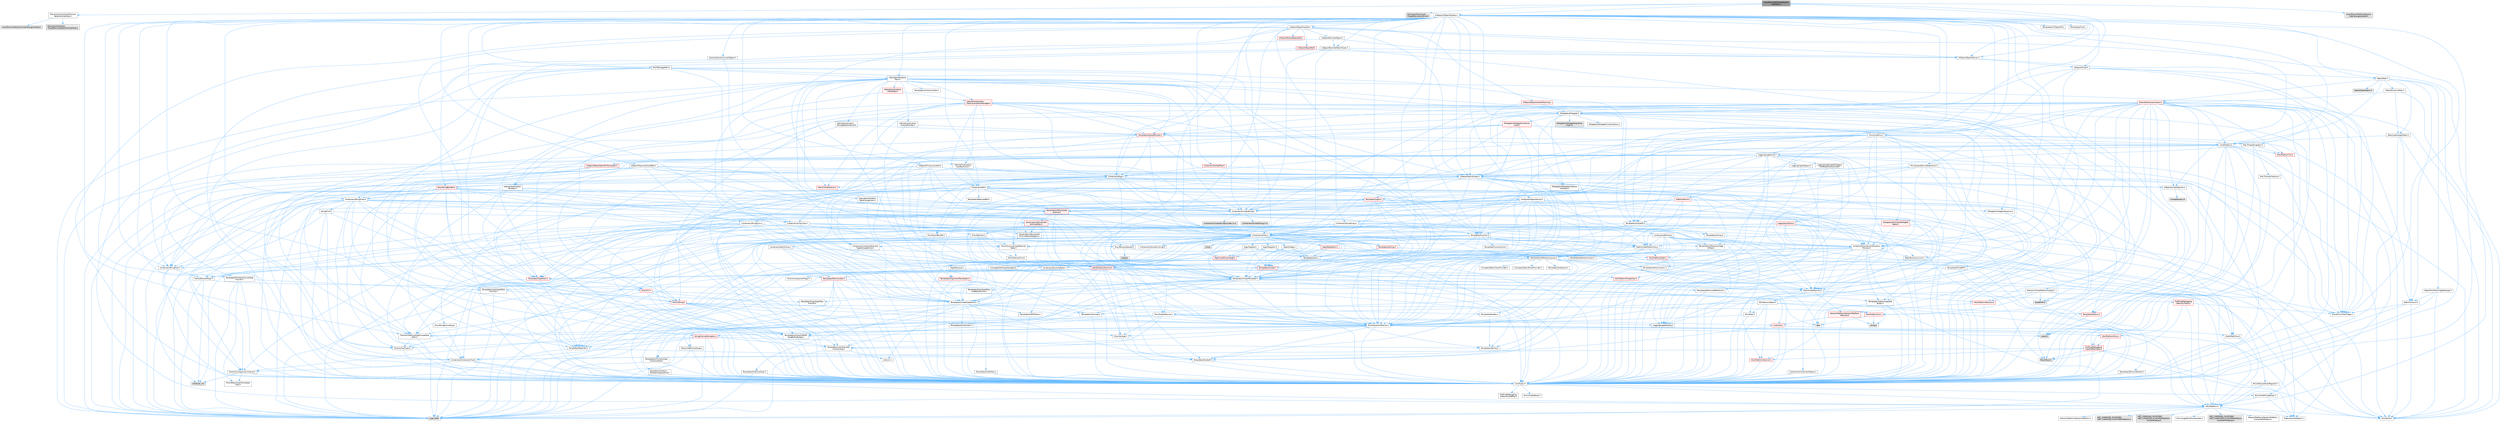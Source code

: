 digraph "ActorElementEditorSelectionInterface.h"
{
 // INTERACTIVE_SVG=YES
 // LATEX_PDF_SIZE
  bgcolor="transparent";
  edge [fontname=Helvetica,fontsize=10,labelfontname=Helvetica,labelfontsize=10];
  node [fontname=Helvetica,fontsize=10,shape=box,height=0.2,width=0.4];
  Node1 [id="Node000001",label="ActorElementEditorSelection\lInterface.h",height=0.2,width=0.4,color="gray40", fillcolor="grey60", style="filled", fontcolor="black",tooltip=" "];
  Node1 -> Node2 [id="edge1_Node000001_Node000002",color="steelblue1",style="solid",tooltip=" "];
  Node2 [id="Node000002",label="Elements/Actor/ActorElement\lSelectionInterface.h",height=0.2,width=0.4,color="grey40", fillcolor="white", style="filled",URL="$d1/d5a/ActorElementSelectionInterface_8h.html",tooltip=" "];
  Node2 -> Node3 [id="edge2_Node000002_Node000003",color="steelblue1",style="solid",tooltip=" "];
  Node3 [id="Node000003",label="Elements/Interfaces\l/TypedElementSelectionInterface.h",height=0.2,width=0.4,color="grey60", fillcolor="#E0E0E0", style="filled",tooltip=" "];
  Node2 -> Node4 [id="edge3_Node000002_Node000004",color="steelblue1",style="solid",tooltip=" "];
  Node4 [id="Node000004",label="ActorElementSelectionInterface.generated.h",height=0.2,width=0.4,color="grey60", fillcolor="#E0E0E0", style="filled",tooltip=" "];
  Node1 -> Node5 [id="edge4_Node000001_Node000005",color="steelblue1",style="solid",tooltip=" "];
  Node5 [id="Node000005",label="Elements/Framework\l/TypedElementListFwd.h",height=0.2,width=0.4,color="grey60", fillcolor="#E0E0E0", style="filled",tooltip=" "];
  Node1 -> Node6 [id="edge5_Node000001_Node000006",color="steelblue1",style="solid",tooltip=" "];
  Node6 [id="Node000006",label="Templates/UniquePtr.h",height=0.2,width=0.4,color="grey40", fillcolor="white", style="filled",URL="$de/d1a/UniquePtr_8h.html",tooltip=" "];
  Node6 -> Node7 [id="edge6_Node000006_Node000007",color="steelblue1",style="solid",tooltip=" "];
  Node7 [id="Node000007",label="CoreTypes.h",height=0.2,width=0.4,color="grey40", fillcolor="white", style="filled",URL="$dc/dec/CoreTypes_8h.html",tooltip=" "];
  Node7 -> Node8 [id="edge7_Node000007_Node000008",color="steelblue1",style="solid",tooltip=" "];
  Node8 [id="Node000008",label="HAL/Platform.h",height=0.2,width=0.4,color="grey40", fillcolor="white", style="filled",URL="$d9/dd0/Platform_8h.html",tooltip=" "];
  Node8 -> Node9 [id="edge8_Node000008_Node000009",color="steelblue1",style="solid",tooltip=" "];
  Node9 [id="Node000009",label="Misc/Build.h",height=0.2,width=0.4,color="grey40", fillcolor="white", style="filled",URL="$d3/dbb/Build_8h.html",tooltip=" "];
  Node8 -> Node10 [id="edge9_Node000008_Node000010",color="steelblue1",style="solid",tooltip=" "];
  Node10 [id="Node000010",label="Misc/LargeWorldCoordinates.h",height=0.2,width=0.4,color="grey40", fillcolor="white", style="filled",URL="$d2/dcb/LargeWorldCoordinates_8h.html",tooltip=" "];
  Node8 -> Node11 [id="edge10_Node000008_Node000011",color="steelblue1",style="solid",tooltip=" "];
  Node11 [id="Node000011",label="type_traits",height=0.2,width=0.4,color="grey60", fillcolor="#E0E0E0", style="filled",tooltip=" "];
  Node8 -> Node12 [id="edge11_Node000008_Node000012",color="steelblue1",style="solid",tooltip=" "];
  Node12 [id="Node000012",label="PreprocessorHelpers.h",height=0.2,width=0.4,color="grey40", fillcolor="white", style="filled",URL="$db/ddb/PreprocessorHelpers_8h.html",tooltip=" "];
  Node8 -> Node13 [id="edge12_Node000008_Node000013",color="steelblue1",style="solid",tooltip=" "];
  Node13 [id="Node000013",label="UBT_COMPILED_PLATFORM\l/UBT_COMPILED_PLATFORMPlatform\lCompilerPreSetup.h",height=0.2,width=0.4,color="grey60", fillcolor="#E0E0E0", style="filled",tooltip=" "];
  Node8 -> Node14 [id="edge13_Node000008_Node000014",color="steelblue1",style="solid",tooltip=" "];
  Node14 [id="Node000014",label="GenericPlatform/GenericPlatform\lCompilerPreSetup.h",height=0.2,width=0.4,color="grey40", fillcolor="white", style="filled",URL="$d9/dc8/GenericPlatformCompilerPreSetup_8h.html",tooltip=" "];
  Node8 -> Node15 [id="edge14_Node000008_Node000015",color="steelblue1",style="solid",tooltip=" "];
  Node15 [id="Node000015",label="GenericPlatform/GenericPlatform.h",height=0.2,width=0.4,color="grey40", fillcolor="white", style="filled",URL="$d6/d84/GenericPlatform_8h.html",tooltip=" "];
  Node8 -> Node16 [id="edge15_Node000008_Node000016",color="steelblue1",style="solid",tooltip=" "];
  Node16 [id="Node000016",label="UBT_COMPILED_PLATFORM\l/UBT_COMPILED_PLATFORMPlatform.h",height=0.2,width=0.4,color="grey60", fillcolor="#E0E0E0", style="filled",tooltip=" "];
  Node8 -> Node17 [id="edge16_Node000008_Node000017",color="steelblue1",style="solid",tooltip=" "];
  Node17 [id="Node000017",label="UBT_COMPILED_PLATFORM\l/UBT_COMPILED_PLATFORMPlatform\lCompilerSetup.h",height=0.2,width=0.4,color="grey60", fillcolor="#E0E0E0", style="filled",tooltip=" "];
  Node7 -> Node18 [id="edge17_Node000007_Node000018",color="steelblue1",style="solid",tooltip=" "];
  Node18 [id="Node000018",label="ProfilingDebugging\l/UMemoryDefines.h",height=0.2,width=0.4,color="grey40", fillcolor="white", style="filled",URL="$d2/da2/UMemoryDefines_8h.html",tooltip=" "];
  Node7 -> Node19 [id="edge18_Node000007_Node000019",color="steelblue1",style="solid",tooltip=" "];
  Node19 [id="Node000019",label="Misc/CoreMiscDefines.h",height=0.2,width=0.4,color="grey40", fillcolor="white", style="filled",URL="$da/d38/CoreMiscDefines_8h.html",tooltip=" "];
  Node19 -> Node8 [id="edge19_Node000019_Node000008",color="steelblue1",style="solid",tooltip=" "];
  Node19 -> Node12 [id="edge20_Node000019_Node000012",color="steelblue1",style="solid",tooltip=" "];
  Node7 -> Node20 [id="edge21_Node000007_Node000020",color="steelblue1",style="solid",tooltip=" "];
  Node20 [id="Node000020",label="Misc/CoreDefines.h",height=0.2,width=0.4,color="grey40", fillcolor="white", style="filled",URL="$d3/dd2/CoreDefines_8h.html",tooltip=" "];
  Node6 -> Node21 [id="edge22_Node000006_Node000021",color="steelblue1",style="solid",tooltip=" "];
  Node21 [id="Node000021",label="Templates/UnrealTemplate.h",height=0.2,width=0.4,color="grey40", fillcolor="white", style="filled",URL="$d4/d24/UnrealTemplate_8h.html",tooltip=" "];
  Node21 -> Node7 [id="edge23_Node000021_Node000007",color="steelblue1",style="solid",tooltip=" "];
  Node21 -> Node22 [id="edge24_Node000021_Node000022",color="steelblue1",style="solid",tooltip=" "];
  Node22 [id="Node000022",label="Templates/IsPointer.h",height=0.2,width=0.4,color="grey40", fillcolor="white", style="filled",URL="$d7/d05/IsPointer_8h.html",tooltip=" "];
  Node22 -> Node7 [id="edge25_Node000022_Node000007",color="steelblue1",style="solid",tooltip=" "];
  Node21 -> Node23 [id="edge26_Node000021_Node000023",color="steelblue1",style="solid",tooltip=" "];
  Node23 [id="Node000023",label="HAL/UnrealMemory.h",height=0.2,width=0.4,color="grey40", fillcolor="white", style="filled",URL="$d9/d96/UnrealMemory_8h.html",tooltip=" "];
  Node23 -> Node7 [id="edge27_Node000023_Node000007",color="steelblue1",style="solid",tooltip=" "];
  Node23 -> Node24 [id="edge28_Node000023_Node000024",color="steelblue1",style="solid",tooltip=" "];
  Node24 [id="Node000024",label="GenericPlatform/GenericPlatform\lMemory.h",height=0.2,width=0.4,color="red", fillcolor="#FFF0F0", style="filled",URL="$dd/d22/GenericPlatformMemory_8h.html",tooltip=" "];
  Node24 -> Node25 [id="edge29_Node000024_Node000025",color="steelblue1",style="solid",tooltip=" "];
  Node25 [id="Node000025",label="CoreFwd.h",height=0.2,width=0.4,color="red", fillcolor="#FFF0F0", style="filled",URL="$d1/d1e/CoreFwd_8h.html",tooltip=" "];
  Node25 -> Node7 [id="edge30_Node000025_Node000007",color="steelblue1",style="solid",tooltip=" "];
  Node25 -> Node26 [id="edge31_Node000025_Node000026",color="steelblue1",style="solid",tooltip=" "];
  Node26 [id="Node000026",label="Containers/ContainersFwd.h",height=0.2,width=0.4,color="grey40", fillcolor="white", style="filled",URL="$d4/d0a/ContainersFwd_8h.html",tooltip=" "];
  Node26 -> Node8 [id="edge32_Node000026_Node000008",color="steelblue1",style="solid",tooltip=" "];
  Node26 -> Node7 [id="edge33_Node000026_Node000007",color="steelblue1",style="solid",tooltip=" "];
  Node26 -> Node27 [id="edge34_Node000026_Node000027",color="steelblue1",style="solid",tooltip=" "];
  Node27 [id="Node000027",label="Traits/IsContiguousContainer.h",height=0.2,width=0.4,color="grey40", fillcolor="white", style="filled",URL="$d5/d3c/IsContiguousContainer_8h.html",tooltip=" "];
  Node27 -> Node7 [id="edge35_Node000027_Node000007",color="steelblue1",style="solid",tooltip=" "];
  Node27 -> Node28 [id="edge36_Node000027_Node000028",color="steelblue1",style="solid",tooltip=" "];
  Node28 [id="Node000028",label="Misc/StaticAssertComplete\lType.h",height=0.2,width=0.4,color="grey40", fillcolor="white", style="filled",URL="$d5/d4e/StaticAssertCompleteType_8h.html",tooltip=" "];
  Node27 -> Node29 [id="edge37_Node000027_Node000029",color="steelblue1",style="solid",tooltip=" "];
  Node29 [id="Node000029",label="initializer_list",height=0.2,width=0.4,color="grey60", fillcolor="#E0E0E0", style="filled",tooltip=" "];
  Node25 -> Node30 [id="edge38_Node000025_Node000030",color="steelblue1",style="solid",tooltip=" "];
  Node30 [id="Node000030",label="Math/MathFwd.h",height=0.2,width=0.4,color="grey40", fillcolor="white", style="filled",URL="$d2/d10/MathFwd_8h.html",tooltip=" "];
  Node30 -> Node8 [id="edge39_Node000030_Node000008",color="steelblue1",style="solid",tooltip=" "];
  Node24 -> Node7 [id="edge40_Node000024_Node000007",color="steelblue1",style="solid",tooltip=" "];
  Node24 -> Node34 [id="edge41_Node000024_Node000034",color="steelblue1",style="solid",tooltip=" "];
  Node34 [id="Node000034",label="string.h",height=0.2,width=0.4,color="grey60", fillcolor="#E0E0E0", style="filled",tooltip=" "];
  Node23 -> Node36 [id="edge42_Node000023_Node000036",color="steelblue1",style="solid",tooltip=" "];
  Node36 [id="Node000036",label="HAL/MemoryBase.h",height=0.2,width=0.4,color="grey40", fillcolor="white", style="filled",URL="$d6/d9f/MemoryBase_8h.html",tooltip=" "];
  Node36 -> Node7 [id="edge43_Node000036_Node000007",color="steelblue1",style="solid",tooltip=" "];
  Node36 -> Node37 [id="edge44_Node000036_Node000037",color="steelblue1",style="solid",tooltip=" "];
  Node37 [id="Node000037",label="HAL/PlatformAtomics.h",height=0.2,width=0.4,color="red", fillcolor="#FFF0F0", style="filled",URL="$d3/d36/PlatformAtomics_8h.html",tooltip=" "];
  Node37 -> Node7 [id="edge45_Node000037_Node000007",color="steelblue1",style="solid",tooltip=" "];
  Node36 -> Node40 [id="edge46_Node000036_Node000040",color="steelblue1",style="solid",tooltip=" "];
  Node40 [id="Node000040",label="HAL/PlatformCrt.h",height=0.2,width=0.4,color="red", fillcolor="#FFF0F0", style="filled",URL="$d8/d75/PlatformCrt_8h.html",tooltip=" "];
  Node40 -> Node41 [id="edge47_Node000040_Node000041",color="steelblue1",style="solid",tooltip=" "];
  Node41 [id="Node000041",label="new",height=0.2,width=0.4,color="grey60", fillcolor="#E0E0E0", style="filled",tooltip=" "];
  Node40 -> Node34 [id="edge48_Node000040_Node000034",color="steelblue1",style="solid",tooltip=" "];
  Node36 -> Node48 [id="edge49_Node000036_Node000048",color="steelblue1",style="solid",tooltip=" "];
  Node48 [id="Node000048",label="Misc/Exec.h",height=0.2,width=0.4,color="grey40", fillcolor="white", style="filled",URL="$de/ddb/Exec_8h.html",tooltip=" "];
  Node48 -> Node7 [id="edge50_Node000048_Node000007",color="steelblue1",style="solid",tooltip=" "];
  Node48 -> Node49 [id="edge51_Node000048_Node000049",color="steelblue1",style="solid",tooltip=" "];
  Node49 [id="Node000049",label="Misc/AssertionMacros.h",height=0.2,width=0.4,color="grey40", fillcolor="white", style="filled",URL="$d0/dfa/AssertionMacros_8h.html",tooltip=" "];
  Node49 -> Node7 [id="edge52_Node000049_Node000007",color="steelblue1",style="solid",tooltip=" "];
  Node49 -> Node8 [id="edge53_Node000049_Node000008",color="steelblue1",style="solid",tooltip=" "];
  Node49 -> Node50 [id="edge54_Node000049_Node000050",color="steelblue1",style="solid",tooltip=" "];
  Node50 [id="Node000050",label="HAL/PlatformMisc.h",height=0.2,width=0.4,color="red", fillcolor="#FFF0F0", style="filled",URL="$d0/df5/PlatformMisc_8h.html",tooltip=" "];
  Node50 -> Node7 [id="edge55_Node000050_Node000007",color="steelblue1",style="solid",tooltip=" "];
  Node50 -> Node61 [id="edge56_Node000050_Node000061",color="steelblue1",style="solid",tooltip=" "];
  Node61 [id="Node000061",label="ProfilingDebugging\l/CpuProfilerTrace.h",height=0.2,width=0.4,color="red", fillcolor="#FFF0F0", style="filled",URL="$da/dcb/CpuProfilerTrace_8h.html",tooltip=" "];
  Node61 -> Node7 [id="edge57_Node000061_Node000007",color="steelblue1",style="solid",tooltip=" "];
  Node61 -> Node26 [id="edge58_Node000061_Node000026",color="steelblue1",style="solid",tooltip=" "];
  Node61 -> Node37 [id="edge59_Node000061_Node000037",color="steelblue1",style="solid",tooltip=" "];
  Node61 -> Node12 [id="edge60_Node000061_Node000012",color="steelblue1",style="solid",tooltip=" "];
  Node61 -> Node9 [id="edge61_Node000061_Node000009",color="steelblue1",style="solid",tooltip=" "];
  Node61 -> Node65 [id="edge62_Node000061_Node000065",color="steelblue1",style="solid",tooltip=" "];
  Node65 [id="Node000065",label="Trace/Trace.h",height=0.2,width=0.4,color="grey60", fillcolor="#E0E0E0", style="filled",tooltip=" "];
  Node49 -> Node12 [id="edge63_Node000049_Node000012",color="steelblue1",style="solid",tooltip=" "];
  Node49 -> Node66 [id="edge64_Node000049_Node000066",color="steelblue1",style="solid",tooltip=" "];
  Node66 [id="Node000066",label="Templates/EnableIf.h",height=0.2,width=0.4,color="grey40", fillcolor="white", style="filled",URL="$d7/d60/EnableIf_8h.html",tooltip=" "];
  Node66 -> Node7 [id="edge65_Node000066_Node000007",color="steelblue1",style="solid",tooltip=" "];
  Node49 -> Node67 [id="edge66_Node000049_Node000067",color="steelblue1",style="solid",tooltip=" "];
  Node67 [id="Node000067",label="Templates/IsArrayOrRefOf\lTypeByPredicate.h",height=0.2,width=0.4,color="grey40", fillcolor="white", style="filled",URL="$d6/da1/IsArrayOrRefOfTypeByPredicate_8h.html",tooltip=" "];
  Node67 -> Node7 [id="edge67_Node000067_Node000007",color="steelblue1",style="solid",tooltip=" "];
  Node49 -> Node68 [id="edge68_Node000049_Node000068",color="steelblue1",style="solid",tooltip=" "];
  Node68 [id="Node000068",label="Templates/IsValidVariadic\lFunctionArg.h",height=0.2,width=0.4,color="grey40", fillcolor="white", style="filled",URL="$d0/dc8/IsValidVariadicFunctionArg_8h.html",tooltip=" "];
  Node68 -> Node7 [id="edge69_Node000068_Node000007",color="steelblue1",style="solid",tooltip=" "];
  Node68 -> Node69 [id="edge70_Node000068_Node000069",color="steelblue1",style="solid",tooltip=" "];
  Node69 [id="Node000069",label="IsEnum.h",height=0.2,width=0.4,color="grey40", fillcolor="white", style="filled",URL="$d4/de5/IsEnum_8h.html",tooltip=" "];
  Node68 -> Node11 [id="edge71_Node000068_Node000011",color="steelblue1",style="solid",tooltip=" "];
  Node49 -> Node70 [id="edge72_Node000049_Node000070",color="steelblue1",style="solid",tooltip=" "];
  Node70 [id="Node000070",label="Traits/IsCharEncodingCompatible\lWith.h",height=0.2,width=0.4,color="grey40", fillcolor="white", style="filled",URL="$df/dd1/IsCharEncodingCompatibleWith_8h.html",tooltip=" "];
  Node70 -> Node11 [id="edge73_Node000070_Node000011",color="steelblue1",style="solid",tooltip=" "];
  Node70 -> Node71 [id="edge74_Node000070_Node000071",color="steelblue1",style="solid",tooltip=" "];
  Node71 [id="Node000071",label="Traits/IsCharType.h",height=0.2,width=0.4,color="grey40", fillcolor="white", style="filled",URL="$db/d51/IsCharType_8h.html",tooltip=" "];
  Node71 -> Node7 [id="edge75_Node000071_Node000007",color="steelblue1",style="solid",tooltip=" "];
  Node49 -> Node72 [id="edge76_Node000049_Node000072",color="steelblue1",style="solid",tooltip=" "];
  Node72 [id="Node000072",label="Misc/VarArgs.h",height=0.2,width=0.4,color="grey40", fillcolor="white", style="filled",URL="$d5/d6f/VarArgs_8h.html",tooltip=" "];
  Node72 -> Node7 [id="edge77_Node000072_Node000007",color="steelblue1",style="solid",tooltip=" "];
  Node49 -> Node73 [id="edge78_Node000049_Node000073",color="steelblue1",style="solid",tooltip=" "];
  Node73 [id="Node000073",label="String/FormatStringSan.h",height=0.2,width=0.4,color="red", fillcolor="#FFF0F0", style="filled",URL="$d3/d8b/FormatStringSan_8h.html",tooltip=" "];
  Node73 -> Node11 [id="edge79_Node000073_Node000011",color="steelblue1",style="solid",tooltip=" "];
  Node73 -> Node7 [id="edge80_Node000073_Node000007",color="steelblue1",style="solid",tooltip=" "];
  Node73 -> Node74 [id="edge81_Node000073_Node000074",color="steelblue1",style="solid",tooltip=" "];
  Node74 [id="Node000074",label="Templates/Requires.h",height=0.2,width=0.4,color="grey40", fillcolor="white", style="filled",URL="$dc/d96/Requires_8h.html",tooltip=" "];
  Node74 -> Node66 [id="edge82_Node000074_Node000066",color="steelblue1",style="solid",tooltip=" "];
  Node74 -> Node11 [id="edge83_Node000074_Node000011",color="steelblue1",style="solid",tooltip=" "];
  Node73 -> Node75 [id="edge84_Node000073_Node000075",color="steelblue1",style="solid",tooltip=" "];
  Node75 [id="Node000075",label="Templates/Identity.h",height=0.2,width=0.4,color="grey40", fillcolor="white", style="filled",URL="$d0/dd5/Identity_8h.html",tooltip=" "];
  Node73 -> Node68 [id="edge85_Node000073_Node000068",color="steelblue1",style="solid",tooltip=" "];
  Node73 -> Node71 [id="edge86_Node000073_Node000071",color="steelblue1",style="solid",tooltip=" "];
  Node73 -> Node26 [id="edge87_Node000073_Node000026",color="steelblue1",style="solid",tooltip=" "];
  Node49 -> Node79 [id="edge88_Node000049_Node000079",color="steelblue1",style="solid",tooltip=" "];
  Node79 [id="Node000079",label="atomic",height=0.2,width=0.4,color="grey60", fillcolor="#E0E0E0", style="filled",tooltip=" "];
  Node36 -> Node80 [id="edge89_Node000036_Node000080",color="steelblue1",style="solid",tooltip=" "];
  Node80 [id="Node000080",label="Misc/OutputDevice.h",height=0.2,width=0.4,color="grey40", fillcolor="white", style="filled",URL="$d7/d32/OutputDevice_8h.html",tooltip=" "];
  Node80 -> Node25 [id="edge90_Node000080_Node000025",color="steelblue1",style="solid",tooltip=" "];
  Node80 -> Node7 [id="edge91_Node000080_Node000007",color="steelblue1",style="solid",tooltip=" "];
  Node80 -> Node81 [id="edge92_Node000080_Node000081",color="steelblue1",style="solid",tooltip=" "];
  Node81 [id="Node000081",label="Logging/LogVerbosity.h",height=0.2,width=0.4,color="grey40", fillcolor="white", style="filled",URL="$d2/d8f/LogVerbosity_8h.html",tooltip=" "];
  Node81 -> Node7 [id="edge93_Node000081_Node000007",color="steelblue1",style="solid",tooltip=" "];
  Node80 -> Node72 [id="edge94_Node000080_Node000072",color="steelblue1",style="solid",tooltip=" "];
  Node80 -> Node67 [id="edge95_Node000080_Node000067",color="steelblue1",style="solid",tooltip=" "];
  Node80 -> Node68 [id="edge96_Node000080_Node000068",color="steelblue1",style="solid",tooltip=" "];
  Node80 -> Node70 [id="edge97_Node000080_Node000070",color="steelblue1",style="solid",tooltip=" "];
  Node36 -> Node82 [id="edge98_Node000036_Node000082",color="steelblue1",style="solid",tooltip=" "];
  Node82 [id="Node000082",label="Templates/Atomic.h",height=0.2,width=0.4,color="red", fillcolor="#FFF0F0", style="filled",URL="$d3/d91/Atomic_8h.html",tooltip=" "];
  Node82 -> Node79 [id="edge99_Node000082_Node000079",color="steelblue1",style="solid",tooltip=" "];
  Node23 -> Node91 [id="edge100_Node000023_Node000091",color="steelblue1",style="solid",tooltip=" "];
  Node91 [id="Node000091",label="HAL/PlatformMemory.h",height=0.2,width=0.4,color="red", fillcolor="#FFF0F0", style="filled",URL="$de/d68/PlatformMemory_8h.html",tooltip=" "];
  Node91 -> Node7 [id="edge101_Node000091_Node000007",color="steelblue1",style="solid",tooltip=" "];
  Node91 -> Node24 [id="edge102_Node000091_Node000024",color="steelblue1",style="solid",tooltip=" "];
  Node23 -> Node93 [id="edge103_Node000023_Node000093",color="steelblue1",style="solid",tooltip=" "];
  Node93 [id="Node000093",label="ProfilingDebugging\l/MemoryTrace.h",height=0.2,width=0.4,color="red", fillcolor="#FFF0F0", style="filled",URL="$da/dd7/MemoryTrace_8h.html",tooltip=" "];
  Node93 -> Node8 [id="edge104_Node000093_Node000008",color="steelblue1",style="solid",tooltip=" "];
  Node93 -> Node57 [id="edge105_Node000093_Node000057",color="steelblue1",style="solid",tooltip=" "];
  Node57 [id="Node000057",label="Misc/EnumClassFlags.h",height=0.2,width=0.4,color="grey40", fillcolor="white", style="filled",URL="$d8/de7/EnumClassFlags_8h.html",tooltip=" "];
  Node93 -> Node65 [id="edge106_Node000093_Node000065",color="steelblue1",style="solid",tooltip=" "];
  Node23 -> Node22 [id="edge107_Node000023_Node000022",color="steelblue1",style="solid",tooltip=" "];
  Node21 -> Node94 [id="edge108_Node000021_Node000094",color="steelblue1",style="solid",tooltip=" "];
  Node94 [id="Node000094",label="Templates/CopyQualifiers\lAndRefsFromTo.h",height=0.2,width=0.4,color="grey40", fillcolor="white", style="filled",URL="$d3/db3/CopyQualifiersAndRefsFromTo_8h.html",tooltip=" "];
  Node94 -> Node95 [id="edge109_Node000094_Node000095",color="steelblue1",style="solid",tooltip=" "];
  Node95 [id="Node000095",label="Templates/CopyQualifiers\lFromTo.h",height=0.2,width=0.4,color="grey40", fillcolor="white", style="filled",URL="$d5/db4/CopyQualifiersFromTo_8h.html",tooltip=" "];
  Node21 -> Node96 [id="edge110_Node000021_Node000096",color="steelblue1",style="solid",tooltip=" "];
  Node96 [id="Node000096",label="Templates/UnrealTypeTraits.h",height=0.2,width=0.4,color="grey40", fillcolor="white", style="filled",URL="$d2/d2d/UnrealTypeTraits_8h.html",tooltip=" "];
  Node96 -> Node7 [id="edge111_Node000096_Node000007",color="steelblue1",style="solid",tooltip=" "];
  Node96 -> Node22 [id="edge112_Node000096_Node000022",color="steelblue1",style="solid",tooltip=" "];
  Node96 -> Node49 [id="edge113_Node000096_Node000049",color="steelblue1",style="solid",tooltip=" "];
  Node96 -> Node87 [id="edge114_Node000096_Node000087",color="steelblue1",style="solid",tooltip=" "];
  Node87 [id="Node000087",label="Templates/AndOrNot.h",height=0.2,width=0.4,color="grey40", fillcolor="white", style="filled",URL="$db/d0a/AndOrNot_8h.html",tooltip=" "];
  Node87 -> Node7 [id="edge115_Node000087_Node000007",color="steelblue1",style="solid",tooltip=" "];
  Node96 -> Node66 [id="edge116_Node000096_Node000066",color="steelblue1",style="solid",tooltip=" "];
  Node96 -> Node97 [id="edge117_Node000096_Node000097",color="steelblue1",style="solid",tooltip=" "];
  Node97 [id="Node000097",label="Templates/IsArithmetic.h",height=0.2,width=0.4,color="grey40", fillcolor="white", style="filled",URL="$d2/d5d/IsArithmetic_8h.html",tooltip=" "];
  Node97 -> Node7 [id="edge118_Node000097_Node000007",color="steelblue1",style="solid",tooltip=" "];
  Node96 -> Node69 [id="edge119_Node000096_Node000069",color="steelblue1",style="solid",tooltip=" "];
  Node96 -> Node98 [id="edge120_Node000096_Node000098",color="steelblue1",style="solid",tooltip=" "];
  Node98 [id="Node000098",label="Templates/Models.h",height=0.2,width=0.4,color="grey40", fillcolor="white", style="filled",URL="$d3/d0c/Models_8h.html",tooltip=" "];
  Node98 -> Node75 [id="edge121_Node000098_Node000075",color="steelblue1",style="solid",tooltip=" "];
  Node96 -> Node99 [id="edge122_Node000096_Node000099",color="steelblue1",style="solid",tooltip=" "];
  Node99 [id="Node000099",label="Templates/IsPODType.h",height=0.2,width=0.4,color="grey40", fillcolor="white", style="filled",URL="$d7/db1/IsPODType_8h.html",tooltip=" "];
  Node99 -> Node7 [id="edge123_Node000099_Node000007",color="steelblue1",style="solid",tooltip=" "];
  Node96 -> Node100 [id="edge124_Node000096_Node000100",color="steelblue1",style="solid",tooltip=" "];
  Node100 [id="Node000100",label="Templates/IsUECoreType.h",height=0.2,width=0.4,color="grey40", fillcolor="white", style="filled",URL="$d1/db8/IsUECoreType_8h.html",tooltip=" "];
  Node100 -> Node7 [id="edge125_Node000100_Node000007",color="steelblue1",style="solid",tooltip=" "];
  Node100 -> Node11 [id="edge126_Node000100_Node000011",color="steelblue1",style="solid",tooltip=" "];
  Node96 -> Node88 [id="edge127_Node000096_Node000088",color="steelblue1",style="solid",tooltip=" "];
  Node88 [id="Node000088",label="Templates/IsTriviallyCopy\lConstructible.h",height=0.2,width=0.4,color="grey40", fillcolor="white", style="filled",URL="$d3/d78/IsTriviallyCopyConstructible_8h.html",tooltip=" "];
  Node88 -> Node7 [id="edge128_Node000088_Node000007",color="steelblue1",style="solid",tooltip=" "];
  Node88 -> Node11 [id="edge129_Node000088_Node000011",color="steelblue1",style="solid",tooltip=" "];
  Node21 -> Node101 [id="edge130_Node000021_Node000101",color="steelblue1",style="solid",tooltip=" "];
  Node101 [id="Node000101",label="Templates/RemoveReference.h",height=0.2,width=0.4,color="grey40", fillcolor="white", style="filled",URL="$da/dbe/RemoveReference_8h.html",tooltip=" "];
  Node101 -> Node7 [id="edge131_Node000101_Node000007",color="steelblue1",style="solid",tooltip=" "];
  Node21 -> Node74 [id="edge132_Node000021_Node000074",color="steelblue1",style="solid",tooltip=" "];
  Node21 -> Node102 [id="edge133_Node000021_Node000102",color="steelblue1",style="solid",tooltip=" "];
  Node102 [id="Node000102",label="Templates/TypeCompatible\lBytes.h",height=0.2,width=0.4,color="grey40", fillcolor="white", style="filled",URL="$df/d0a/TypeCompatibleBytes_8h.html",tooltip=" "];
  Node102 -> Node7 [id="edge134_Node000102_Node000007",color="steelblue1",style="solid",tooltip=" "];
  Node102 -> Node34 [id="edge135_Node000102_Node000034",color="steelblue1",style="solid",tooltip=" "];
  Node102 -> Node41 [id="edge136_Node000102_Node000041",color="steelblue1",style="solid",tooltip=" "];
  Node102 -> Node11 [id="edge137_Node000102_Node000011",color="steelblue1",style="solid",tooltip=" "];
  Node21 -> Node75 [id="edge138_Node000021_Node000075",color="steelblue1",style="solid",tooltip=" "];
  Node21 -> Node27 [id="edge139_Node000021_Node000027",color="steelblue1",style="solid",tooltip=" "];
  Node21 -> Node103 [id="edge140_Node000021_Node000103",color="steelblue1",style="solid",tooltip=" "];
  Node103 [id="Node000103",label="Traits/UseBitwiseSwap.h",height=0.2,width=0.4,color="grey40", fillcolor="white", style="filled",URL="$db/df3/UseBitwiseSwap_8h.html",tooltip=" "];
  Node103 -> Node7 [id="edge141_Node000103_Node000007",color="steelblue1",style="solid",tooltip=" "];
  Node103 -> Node11 [id="edge142_Node000103_Node000011",color="steelblue1",style="solid",tooltip=" "];
  Node21 -> Node11 [id="edge143_Node000021_Node000011",color="steelblue1",style="solid",tooltip=" "];
  Node6 -> Node104 [id="edge144_Node000006_Node000104",color="steelblue1",style="solid",tooltip=" "];
  Node104 [id="Node000104",label="Templates/IsArray.h",height=0.2,width=0.4,color="grey40", fillcolor="white", style="filled",URL="$d8/d8d/IsArray_8h.html",tooltip=" "];
  Node104 -> Node7 [id="edge145_Node000104_Node000007",color="steelblue1",style="solid",tooltip=" "];
  Node6 -> Node105 [id="edge146_Node000006_Node000105",color="steelblue1",style="solid",tooltip=" "];
  Node105 [id="Node000105",label="Templates/RemoveExtent.h",height=0.2,width=0.4,color="grey40", fillcolor="white", style="filled",URL="$dc/de9/RemoveExtent_8h.html",tooltip=" "];
  Node105 -> Node7 [id="edge147_Node000105_Node000007",color="steelblue1",style="solid",tooltip=" "];
  Node6 -> Node74 [id="edge148_Node000006_Node000074",color="steelblue1",style="solid",tooltip=" "];
  Node6 -> Node106 [id="edge149_Node000006_Node000106",color="steelblue1",style="solid",tooltip=" "];
  Node106 [id="Node000106",label="Serialization/MemoryLayout.h",height=0.2,width=0.4,color="grey40", fillcolor="white", style="filled",URL="$d7/d66/MemoryLayout_8h.html",tooltip=" "];
  Node106 -> Node107 [id="edge150_Node000106_Node000107",color="steelblue1",style="solid",tooltip=" "];
  Node107 [id="Node000107",label="Concepts/StaticClassProvider.h",height=0.2,width=0.4,color="grey40", fillcolor="white", style="filled",URL="$dd/d83/StaticClassProvider_8h.html",tooltip=" "];
  Node106 -> Node108 [id="edge151_Node000106_Node000108",color="steelblue1",style="solid",tooltip=" "];
  Node108 [id="Node000108",label="Concepts/StaticStructProvider.h",height=0.2,width=0.4,color="grey40", fillcolor="white", style="filled",URL="$d5/d77/StaticStructProvider_8h.html",tooltip=" "];
  Node106 -> Node109 [id="edge152_Node000106_Node000109",color="steelblue1",style="solid",tooltip=" "];
  Node109 [id="Node000109",label="Containers/EnumAsByte.h",height=0.2,width=0.4,color="grey40", fillcolor="white", style="filled",URL="$d6/d9a/EnumAsByte_8h.html",tooltip=" "];
  Node109 -> Node7 [id="edge153_Node000109_Node000007",color="steelblue1",style="solid",tooltip=" "];
  Node109 -> Node99 [id="edge154_Node000109_Node000099",color="steelblue1",style="solid",tooltip=" "];
  Node109 -> Node110 [id="edge155_Node000109_Node000110",color="steelblue1",style="solid",tooltip=" "];
  Node110 [id="Node000110",label="Templates/TypeHash.h",height=0.2,width=0.4,color="red", fillcolor="#FFF0F0", style="filled",URL="$d1/d62/TypeHash_8h.html",tooltip=" "];
  Node110 -> Node7 [id="edge156_Node000110_Node000007",color="steelblue1",style="solid",tooltip=" "];
  Node110 -> Node74 [id="edge157_Node000110_Node000074",color="steelblue1",style="solid",tooltip=" "];
  Node110 -> Node111 [id="edge158_Node000110_Node000111",color="steelblue1",style="solid",tooltip=" "];
  Node111 [id="Node000111",label="Misc/Crc.h",height=0.2,width=0.4,color="red", fillcolor="#FFF0F0", style="filled",URL="$d4/dd2/Crc_8h.html",tooltip=" "];
  Node111 -> Node7 [id="edge159_Node000111_Node000007",color="steelblue1",style="solid",tooltip=" "];
  Node111 -> Node49 [id="edge160_Node000111_Node000049",color="steelblue1",style="solid",tooltip=" "];
  Node111 -> Node112 [id="edge161_Node000111_Node000112",color="steelblue1",style="solid",tooltip=" "];
  Node112 [id="Node000112",label="Misc/CString.h",height=0.2,width=0.4,color="red", fillcolor="#FFF0F0", style="filled",URL="$d2/d49/CString_8h.html",tooltip=" "];
  Node112 -> Node7 [id="edge162_Node000112_Node000007",color="steelblue1",style="solid",tooltip=" "];
  Node112 -> Node40 [id="edge163_Node000112_Node000040",color="steelblue1",style="solid",tooltip=" "];
  Node112 -> Node49 [id="edge164_Node000112_Node000049",color="steelblue1",style="solid",tooltip=" "];
  Node112 -> Node72 [id="edge165_Node000112_Node000072",color="steelblue1",style="solid",tooltip=" "];
  Node112 -> Node67 [id="edge166_Node000112_Node000067",color="steelblue1",style="solid",tooltip=" "];
  Node112 -> Node68 [id="edge167_Node000112_Node000068",color="steelblue1",style="solid",tooltip=" "];
  Node112 -> Node70 [id="edge168_Node000112_Node000070",color="steelblue1",style="solid",tooltip=" "];
  Node111 -> Node96 [id="edge169_Node000111_Node000096",color="steelblue1",style="solid",tooltip=" "];
  Node111 -> Node71 [id="edge170_Node000111_Node000071",color="steelblue1",style="solid",tooltip=" "];
  Node110 -> Node11 [id="edge171_Node000110_Node000011",color="steelblue1",style="solid",tooltip=" "];
  Node106 -> Node52 [id="edge172_Node000106_Node000052",color="steelblue1",style="solid",tooltip=" "];
  Node52 [id="Node000052",label="Containers/StringFwd.h",height=0.2,width=0.4,color="grey40", fillcolor="white", style="filled",URL="$df/d37/StringFwd_8h.html",tooltip=" "];
  Node52 -> Node7 [id="edge173_Node000052_Node000007",color="steelblue1",style="solid",tooltip=" "];
  Node52 -> Node53 [id="edge174_Node000052_Node000053",color="steelblue1",style="solid",tooltip=" "];
  Node53 [id="Node000053",label="Traits/ElementType.h",height=0.2,width=0.4,color="grey40", fillcolor="white", style="filled",URL="$d5/d4f/ElementType_8h.html",tooltip=" "];
  Node53 -> Node8 [id="edge175_Node000053_Node000008",color="steelblue1",style="solid",tooltip=" "];
  Node53 -> Node29 [id="edge176_Node000053_Node000029",color="steelblue1",style="solid",tooltip=" "];
  Node53 -> Node11 [id="edge177_Node000053_Node000011",color="steelblue1",style="solid",tooltip=" "];
  Node52 -> Node27 [id="edge178_Node000052_Node000027",color="steelblue1",style="solid",tooltip=" "];
  Node106 -> Node23 [id="edge179_Node000106_Node000023",color="steelblue1",style="solid",tooltip=" "];
  Node106 -> Node117 [id="edge180_Node000106_Node000117",color="steelblue1",style="solid",tooltip=" "];
  Node117 [id="Node000117",label="Misc/DelayedAutoRegister.h",height=0.2,width=0.4,color="grey40", fillcolor="white", style="filled",URL="$d1/dda/DelayedAutoRegister_8h.html",tooltip=" "];
  Node117 -> Node8 [id="edge181_Node000117_Node000008",color="steelblue1",style="solid",tooltip=" "];
  Node106 -> Node66 [id="edge182_Node000106_Node000066",color="steelblue1",style="solid",tooltip=" "];
  Node106 -> Node118 [id="edge183_Node000106_Node000118",color="steelblue1",style="solid",tooltip=" "];
  Node118 [id="Node000118",label="Templates/IsAbstract.h",height=0.2,width=0.4,color="grey40", fillcolor="white", style="filled",URL="$d8/db7/IsAbstract_8h.html",tooltip=" "];
  Node106 -> Node119 [id="edge184_Node000106_Node000119",color="steelblue1",style="solid",tooltip=" "];
  Node119 [id="Node000119",label="Templates/IsPolymorphic.h",height=0.2,width=0.4,color="grey40", fillcolor="white", style="filled",URL="$dc/d20/IsPolymorphic_8h.html",tooltip=" "];
  Node106 -> Node98 [id="edge185_Node000106_Node000098",color="steelblue1",style="solid",tooltip=" "];
  Node106 -> Node21 [id="edge186_Node000106_Node000021",color="steelblue1",style="solid",tooltip=" "];
  Node6 -> Node11 [id="edge187_Node000006_Node000011",color="steelblue1",style="solid",tooltip=" "];
  Node1 -> Node120 [id="edge188_Node000001_Node000120",color="steelblue1",style="solid",tooltip=" "];
  Node120 [id="Node000120",label="UObject/ObjectMacros.h",height=0.2,width=0.4,color="grey40", fillcolor="white", style="filled",URL="$d8/d8d/ObjectMacros_8h.html",tooltip=" "];
  Node120 -> Node57 [id="edge189_Node000120_Node000057",color="steelblue1",style="solid",tooltip=" "];
  Node120 -> Node121 [id="edge190_Node000120_Node000121",color="steelblue1",style="solid",tooltip=" "];
  Node121 [id="Node000121",label="UObject/Script.h",height=0.2,width=0.4,color="grey40", fillcolor="white", style="filled",URL="$de/dc6/Script_8h.html",tooltip=" "];
  Node121 -> Node122 [id="edge191_Node000121_Node000122",color="steelblue1",style="solid",tooltip=" "];
  Node122 [id="Node000122",label="Delegates/Delegate.h",height=0.2,width=0.4,color="grey40", fillcolor="white", style="filled",URL="$d4/d80/Delegate_8h.html",tooltip=" "];
  Node122 -> Node7 [id="edge192_Node000122_Node000007",color="steelblue1",style="solid",tooltip=" "];
  Node122 -> Node49 [id="edge193_Node000122_Node000049",color="steelblue1",style="solid",tooltip=" "];
  Node122 -> Node123 [id="edge194_Node000122_Node000123",color="steelblue1",style="solid",tooltip=" "];
  Node123 [id="Node000123",label="UObject/NameTypes.h",height=0.2,width=0.4,color="grey40", fillcolor="white", style="filled",URL="$d6/d35/NameTypes_8h.html",tooltip=" "];
  Node123 -> Node7 [id="edge195_Node000123_Node000007",color="steelblue1",style="solid",tooltip=" "];
  Node123 -> Node49 [id="edge196_Node000123_Node000049",color="steelblue1",style="solid",tooltip=" "];
  Node123 -> Node23 [id="edge197_Node000123_Node000023",color="steelblue1",style="solid",tooltip=" "];
  Node123 -> Node96 [id="edge198_Node000123_Node000096",color="steelblue1",style="solid",tooltip=" "];
  Node123 -> Node21 [id="edge199_Node000123_Node000021",color="steelblue1",style="solid",tooltip=" "];
  Node123 -> Node124 [id="edge200_Node000123_Node000124",color="steelblue1",style="solid",tooltip=" "];
  Node124 [id="Node000124",label="Containers/UnrealString.h",height=0.2,width=0.4,color="grey40", fillcolor="white", style="filled",URL="$d5/dba/UnrealString_8h.html",tooltip=" "];
  Node124 -> Node125 [id="edge201_Node000124_Node000125",color="steelblue1",style="solid",tooltip=" "];
  Node125 [id="Node000125",label="Containers/UnrealStringIncludes.h.inl",height=0.2,width=0.4,color="grey60", fillcolor="#E0E0E0", style="filled",tooltip=" "];
  Node124 -> Node126 [id="edge202_Node000124_Node000126",color="steelblue1",style="solid",tooltip=" "];
  Node126 [id="Node000126",label="Containers/UnrealString.h.inl",height=0.2,width=0.4,color="grey60", fillcolor="#E0E0E0", style="filled",tooltip=" "];
  Node124 -> Node127 [id="edge203_Node000124_Node000127",color="steelblue1",style="solid",tooltip=" "];
  Node127 [id="Node000127",label="Misc/StringFormatArg.h",height=0.2,width=0.4,color="grey40", fillcolor="white", style="filled",URL="$d2/d16/StringFormatArg_8h.html",tooltip=" "];
  Node127 -> Node26 [id="edge204_Node000127_Node000026",color="steelblue1",style="solid",tooltip=" "];
  Node123 -> Node128 [id="edge205_Node000123_Node000128",color="steelblue1",style="solid",tooltip=" "];
  Node128 [id="Node000128",label="HAL/CriticalSection.h",height=0.2,width=0.4,color="red", fillcolor="#FFF0F0", style="filled",URL="$d6/d90/CriticalSection_8h.html",tooltip=" "];
  Node123 -> Node131 [id="edge206_Node000123_Node000131",color="steelblue1",style="solid",tooltip=" "];
  Node131 [id="Node000131",label="Containers/StringConv.h",height=0.2,width=0.4,color="grey40", fillcolor="white", style="filled",URL="$d3/ddf/StringConv_8h.html",tooltip=" "];
  Node131 -> Node7 [id="edge207_Node000131_Node000007",color="steelblue1",style="solid",tooltip=" "];
  Node131 -> Node49 [id="edge208_Node000131_Node000049",color="steelblue1",style="solid",tooltip=" "];
  Node131 -> Node132 [id="edge209_Node000131_Node000132",color="steelblue1",style="solid",tooltip=" "];
  Node132 [id="Node000132",label="Containers/ContainerAllocation\lPolicies.h",height=0.2,width=0.4,color="grey40", fillcolor="white", style="filled",URL="$d7/dff/ContainerAllocationPolicies_8h.html",tooltip=" "];
  Node132 -> Node7 [id="edge210_Node000132_Node000007",color="steelblue1",style="solid",tooltip=" "];
  Node132 -> Node133 [id="edge211_Node000132_Node000133",color="steelblue1",style="solid",tooltip=" "];
  Node133 [id="Node000133",label="Containers/ContainerHelpers.h",height=0.2,width=0.4,color="grey40", fillcolor="white", style="filled",URL="$d7/d33/ContainerHelpers_8h.html",tooltip=" "];
  Node133 -> Node7 [id="edge212_Node000133_Node000007",color="steelblue1",style="solid",tooltip=" "];
  Node132 -> Node132 [id="edge213_Node000132_Node000132",color="steelblue1",style="solid",tooltip=" "];
  Node132 -> Node134 [id="edge214_Node000132_Node000134",color="steelblue1",style="solid",tooltip=" "];
  Node134 [id="Node000134",label="HAL/PlatformMath.h",height=0.2,width=0.4,color="red", fillcolor="#FFF0F0", style="filled",URL="$dc/d53/PlatformMath_8h.html",tooltip=" "];
  Node134 -> Node7 [id="edge215_Node000134_Node000007",color="steelblue1",style="solid",tooltip=" "];
  Node132 -> Node23 [id="edge216_Node000132_Node000023",color="steelblue1",style="solid",tooltip=" "];
  Node132 -> Node55 [id="edge217_Node000132_Node000055",color="steelblue1",style="solid",tooltip=" "];
  Node55 [id="Node000055",label="Math/NumericLimits.h",height=0.2,width=0.4,color="grey40", fillcolor="white", style="filled",URL="$df/d1b/NumericLimits_8h.html",tooltip=" "];
  Node55 -> Node7 [id="edge218_Node000055_Node000007",color="steelblue1",style="solid",tooltip=" "];
  Node132 -> Node49 [id="edge219_Node000132_Node000049",color="steelblue1",style="solid",tooltip=" "];
  Node132 -> Node119 [id="edge220_Node000132_Node000119",color="steelblue1",style="solid",tooltip=" "];
  Node132 -> Node142 [id="edge221_Node000132_Node000142",color="steelblue1",style="solid",tooltip=" "];
  Node142 [id="Node000142",label="Templates/MemoryOps.h",height=0.2,width=0.4,color="red", fillcolor="#FFF0F0", style="filled",URL="$db/dea/MemoryOps_8h.html",tooltip=" "];
  Node142 -> Node7 [id="edge222_Node000142_Node000007",color="steelblue1",style="solid",tooltip=" "];
  Node142 -> Node23 [id="edge223_Node000142_Node000023",color="steelblue1",style="solid",tooltip=" "];
  Node142 -> Node88 [id="edge224_Node000142_Node000088",color="steelblue1",style="solid",tooltip=" "];
  Node142 -> Node74 [id="edge225_Node000142_Node000074",color="steelblue1",style="solid",tooltip=" "];
  Node142 -> Node96 [id="edge226_Node000142_Node000096",color="steelblue1",style="solid",tooltip=" "];
  Node142 -> Node103 [id="edge227_Node000142_Node000103",color="steelblue1",style="solid",tooltip=" "];
  Node142 -> Node41 [id="edge228_Node000142_Node000041",color="steelblue1",style="solid",tooltip=" "];
  Node142 -> Node11 [id="edge229_Node000142_Node000011",color="steelblue1",style="solid",tooltip=" "];
  Node132 -> Node102 [id="edge230_Node000132_Node000102",color="steelblue1",style="solid",tooltip=" "];
  Node132 -> Node11 [id="edge231_Node000132_Node000011",color="steelblue1",style="solid",tooltip=" "];
  Node131 -> Node143 [id="edge232_Node000131_Node000143",color="steelblue1",style="solid",tooltip=" "];
  Node143 [id="Node000143",label="Containers/Array.h",height=0.2,width=0.4,color="grey40", fillcolor="white", style="filled",URL="$df/dd0/Array_8h.html",tooltip=" "];
  Node143 -> Node7 [id="edge233_Node000143_Node000007",color="steelblue1",style="solid",tooltip=" "];
  Node143 -> Node49 [id="edge234_Node000143_Node000049",color="steelblue1",style="solid",tooltip=" "];
  Node143 -> Node144 [id="edge235_Node000143_Node000144",color="steelblue1",style="solid",tooltip=" "];
  Node144 [id="Node000144",label="Misc/IntrusiveUnsetOptional\lState.h",height=0.2,width=0.4,color="grey40", fillcolor="white", style="filled",URL="$d2/d0a/IntrusiveUnsetOptionalState_8h.html",tooltip=" "];
  Node144 -> Node145 [id="edge236_Node000144_Node000145",color="steelblue1",style="solid",tooltip=" "];
  Node145 [id="Node000145",label="Misc/OptionalFwd.h",height=0.2,width=0.4,color="grey40", fillcolor="white", style="filled",URL="$dc/d50/OptionalFwd_8h.html",tooltip=" "];
  Node143 -> Node146 [id="edge237_Node000143_Node000146",color="steelblue1",style="solid",tooltip=" "];
  Node146 [id="Node000146",label="Misc/ReverseIterate.h",height=0.2,width=0.4,color="grey40", fillcolor="white", style="filled",URL="$db/de3/ReverseIterate_8h.html",tooltip=" "];
  Node146 -> Node8 [id="edge238_Node000146_Node000008",color="steelblue1",style="solid",tooltip=" "];
  Node146 -> Node147 [id="edge239_Node000146_Node000147",color="steelblue1",style="solid",tooltip=" "];
  Node147 [id="Node000147",label="iterator",height=0.2,width=0.4,color="grey60", fillcolor="#E0E0E0", style="filled",tooltip=" "];
  Node143 -> Node23 [id="edge240_Node000143_Node000023",color="steelblue1",style="solid",tooltip=" "];
  Node143 -> Node96 [id="edge241_Node000143_Node000096",color="steelblue1",style="solid",tooltip=" "];
  Node143 -> Node21 [id="edge242_Node000143_Node000021",color="steelblue1",style="solid",tooltip=" "];
  Node143 -> Node148 [id="edge243_Node000143_Node000148",color="steelblue1",style="solid",tooltip=" "];
  Node148 [id="Node000148",label="Containers/AllowShrinking.h",height=0.2,width=0.4,color="grey40", fillcolor="white", style="filled",URL="$d7/d1a/AllowShrinking_8h.html",tooltip=" "];
  Node148 -> Node7 [id="edge244_Node000148_Node000007",color="steelblue1",style="solid",tooltip=" "];
  Node143 -> Node132 [id="edge245_Node000143_Node000132",color="steelblue1",style="solid",tooltip=" "];
  Node143 -> Node149 [id="edge246_Node000143_Node000149",color="steelblue1",style="solid",tooltip=" "];
  Node149 [id="Node000149",label="Containers/ContainerElement\lTypeCompatibility.h",height=0.2,width=0.4,color="grey40", fillcolor="white", style="filled",URL="$df/ddf/ContainerElementTypeCompatibility_8h.html",tooltip=" "];
  Node149 -> Node7 [id="edge247_Node000149_Node000007",color="steelblue1",style="solid",tooltip=" "];
  Node149 -> Node96 [id="edge248_Node000149_Node000096",color="steelblue1",style="solid",tooltip=" "];
  Node143 -> Node150 [id="edge249_Node000143_Node000150",color="steelblue1",style="solid",tooltip=" "];
  Node150 [id="Node000150",label="Serialization/Archive.h",height=0.2,width=0.4,color="red", fillcolor="#FFF0F0", style="filled",URL="$d7/d3b/Archive_8h.html",tooltip=" "];
  Node150 -> Node25 [id="edge250_Node000150_Node000025",color="steelblue1",style="solid",tooltip=" "];
  Node150 -> Node7 [id="edge251_Node000150_Node000007",color="steelblue1",style="solid",tooltip=" "];
  Node150 -> Node151 [id="edge252_Node000150_Node000151",color="steelblue1",style="solid",tooltip=" "];
  Node151 [id="Node000151",label="HAL/PlatformProperties.h",height=0.2,width=0.4,color="red", fillcolor="#FFF0F0", style="filled",URL="$d9/db0/PlatformProperties_8h.html",tooltip=" "];
  Node151 -> Node7 [id="edge253_Node000151_Node000007",color="steelblue1",style="solid",tooltip=" "];
  Node150 -> Node154 [id="edge254_Node000150_Node000154",color="steelblue1",style="solid",tooltip=" "];
  Node154 [id="Node000154",label="Internationalization\l/TextNamespaceFwd.h",height=0.2,width=0.4,color="grey40", fillcolor="white", style="filled",URL="$d8/d97/TextNamespaceFwd_8h.html",tooltip=" "];
  Node154 -> Node7 [id="edge255_Node000154_Node000007",color="steelblue1",style="solid",tooltip=" "];
  Node150 -> Node30 [id="edge256_Node000150_Node000030",color="steelblue1",style="solid",tooltip=" "];
  Node150 -> Node49 [id="edge257_Node000150_Node000049",color="steelblue1",style="solid",tooltip=" "];
  Node150 -> Node9 [id="edge258_Node000150_Node000009",color="steelblue1",style="solid",tooltip=" "];
  Node150 -> Node56 [id="edge259_Node000150_Node000056",color="steelblue1",style="solid",tooltip=" "];
  Node56 [id="Node000056",label="Misc/CompressionFlags.h",height=0.2,width=0.4,color="grey40", fillcolor="white", style="filled",URL="$d9/d76/CompressionFlags_8h.html",tooltip=" "];
  Node150 -> Node72 [id="edge260_Node000150_Node000072",color="steelblue1",style="solid",tooltip=" "];
  Node150 -> Node66 [id="edge261_Node000150_Node000066",color="steelblue1",style="solid",tooltip=" "];
  Node150 -> Node67 [id="edge262_Node000150_Node000067",color="steelblue1",style="solid",tooltip=" "];
  Node150 -> Node68 [id="edge263_Node000150_Node000068",color="steelblue1",style="solid",tooltip=" "];
  Node150 -> Node21 [id="edge264_Node000150_Node000021",color="steelblue1",style="solid",tooltip=" "];
  Node150 -> Node70 [id="edge265_Node000150_Node000070",color="steelblue1",style="solid",tooltip=" "];
  Node143 -> Node160 [id="edge266_Node000143_Node000160",color="steelblue1",style="solid",tooltip=" "];
  Node160 [id="Node000160",label="Serialization/MemoryImage\lWriter.h",height=0.2,width=0.4,color="grey40", fillcolor="white", style="filled",URL="$d0/d08/MemoryImageWriter_8h.html",tooltip=" "];
  Node160 -> Node7 [id="edge267_Node000160_Node000007",color="steelblue1",style="solid",tooltip=" "];
  Node160 -> Node106 [id="edge268_Node000160_Node000106",color="steelblue1",style="solid",tooltip=" "];
  Node143 -> Node161 [id="edge269_Node000143_Node000161",color="steelblue1",style="solid",tooltip=" "];
  Node161 [id="Node000161",label="Algo/Heapify.h",height=0.2,width=0.4,color="grey40", fillcolor="white", style="filled",URL="$d0/d2a/Heapify_8h.html",tooltip=" "];
  Node161 -> Node162 [id="edge270_Node000161_Node000162",color="steelblue1",style="solid",tooltip=" "];
  Node162 [id="Node000162",label="Algo/Impl/BinaryHeap.h",height=0.2,width=0.4,color="red", fillcolor="#FFF0F0", style="filled",URL="$d7/da3/Algo_2Impl_2BinaryHeap_8h.html",tooltip=" "];
  Node162 -> Node163 [id="edge271_Node000162_Node000163",color="steelblue1",style="solid",tooltip=" "];
  Node163 [id="Node000163",label="Templates/Invoke.h",height=0.2,width=0.4,color="red", fillcolor="#FFF0F0", style="filled",URL="$d7/deb/Invoke_8h.html",tooltip=" "];
  Node163 -> Node7 [id="edge272_Node000163_Node000007",color="steelblue1",style="solid",tooltip=" "];
  Node163 -> Node21 [id="edge273_Node000163_Node000021",color="steelblue1",style="solid",tooltip=" "];
  Node163 -> Node11 [id="edge274_Node000163_Node000011",color="steelblue1",style="solid",tooltip=" "];
  Node162 -> Node11 [id="edge275_Node000162_Node000011",color="steelblue1",style="solid",tooltip=" "];
  Node161 -> Node167 [id="edge276_Node000161_Node000167",color="steelblue1",style="solid",tooltip=" "];
  Node167 [id="Node000167",label="Templates/IdentityFunctor.h",height=0.2,width=0.4,color="grey40", fillcolor="white", style="filled",URL="$d7/d2e/IdentityFunctor_8h.html",tooltip=" "];
  Node167 -> Node8 [id="edge277_Node000167_Node000008",color="steelblue1",style="solid",tooltip=" "];
  Node161 -> Node163 [id="edge278_Node000161_Node000163",color="steelblue1",style="solid",tooltip=" "];
  Node161 -> Node168 [id="edge279_Node000161_Node000168",color="steelblue1",style="solid",tooltip=" "];
  Node168 [id="Node000168",label="Templates/Less.h",height=0.2,width=0.4,color="grey40", fillcolor="white", style="filled",URL="$de/dc8/Less_8h.html",tooltip=" "];
  Node168 -> Node7 [id="edge280_Node000168_Node000007",color="steelblue1",style="solid",tooltip=" "];
  Node168 -> Node21 [id="edge281_Node000168_Node000021",color="steelblue1",style="solid",tooltip=" "];
  Node161 -> Node21 [id="edge282_Node000161_Node000021",color="steelblue1",style="solid",tooltip=" "];
  Node143 -> Node169 [id="edge283_Node000143_Node000169",color="steelblue1",style="solid",tooltip=" "];
  Node169 [id="Node000169",label="Algo/HeapSort.h",height=0.2,width=0.4,color="grey40", fillcolor="white", style="filled",URL="$d3/d92/HeapSort_8h.html",tooltip=" "];
  Node169 -> Node162 [id="edge284_Node000169_Node000162",color="steelblue1",style="solid",tooltip=" "];
  Node169 -> Node167 [id="edge285_Node000169_Node000167",color="steelblue1",style="solid",tooltip=" "];
  Node169 -> Node168 [id="edge286_Node000169_Node000168",color="steelblue1",style="solid",tooltip=" "];
  Node169 -> Node21 [id="edge287_Node000169_Node000021",color="steelblue1",style="solid",tooltip=" "];
  Node143 -> Node170 [id="edge288_Node000143_Node000170",color="steelblue1",style="solid",tooltip=" "];
  Node170 [id="Node000170",label="Algo/IsHeap.h",height=0.2,width=0.4,color="grey40", fillcolor="white", style="filled",URL="$de/d32/IsHeap_8h.html",tooltip=" "];
  Node170 -> Node162 [id="edge289_Node000170_Node000162",color="steelblue1",style="solid",tooltip=" "];
  Node170 -> Node167 [id="edge290_Node000170_Node000167",color="steelblue1",style="solid",tooltip=" "];
  Node170 -> Node163 [id="edge291_Node000170_Node000163",color="steelblue1",style="solid",tooltip=" "];
  Node170 -> Node168 [id="edge292_Node000170_Node000168",color="steelblue1",style="solid",tooltip=" "];
  Node170 -> Node21 [id="edge293_Node000170_Node000021",color="steelblue1",style="solid",tooltip=" "];
  Node143 -> Node162 [id="edge294_Node000143_Node000162",color="steelblue1",style="solid",tooltip=" "];
  Node143 -> Node171 [id="edge295_Node000143_Node000171",color="steelblue1",style="solid",tooltip=" "];
  Node171 [id="Node000171",label="Algo/StableSort.h",height=0.2,width=0.4,color="red", fillcolor="#FFF0F0", style="filled",URL="$d7/d3c/StableSort_8h.html",tooltip=" "];
  Node171 -> Node167 [id="edge296_Node000171_Node000167",color="steelblue1",style="solid",tooltip=" "];
  Node171 -> Node163 [id="edge297_Node000171_Node000163",color="steelblue1",style="solid",tooltip=" "];
  Node171 -> Node168 [id="edge298_Node000171_Node000168",color="steelblue1",style="solid",tooltip=" "];
  Node171 -> Node21 [id="edge299_Node000171_Node000021",color="steelblue1",style="solid",tooltip=" "];
  Node143 -> Node174 [id="edge300_Node000143_Node000174",color="steelblue1",style="solid",tooltip=" "];
  Node174 [id="Node000174",label="Concepts/GetTypeHashable.h",height=0.2,width=0.4,color="grey40", fillcolor="white", style="filled",URL="$d3/da2/GetTypeHashable_8h.html",tooltip=" "];
  Node174 -> Node7 [id="edge301_Node000174_Node000007",color="steelblue1",style="solid",tooltip=" "];
  Node174 -> Node110 [id="edge302_Node000174_Node000110",color="steelblue1",style="solid",tooltip=" "];
  Node143 -> Node167 [id="edge303_Node000143_Node000167",color="steelblue1",style="solid",tooltip=" "];
  Node143 -> Node163 [id="edge304_Node000143_Node000163",color="steelblue1",style="solid",tooltip=" "];
  Node143 -> Node168 [id="edge305_Node000143_Node000168",color="steelblue1",style="solid",tooltip=" "];
  Node143 -> Node175 [id="edge306_Node000143_Node000175",color="steelblue1",style="solid",tooltip=" "];
  Node175 [id="Node000175",label="Templates/LosesQualifiers\lFromTo.h",height=0.2,width=0.4,color="grey40", fillcolor="white", style="filled",URL="$d2/db3/LosesQualifiersFromTo_8h.html",tooltip=" "];
  Node175 -> Node95 [id="edge307_Node000175_Node000095",color="steelblue1",style="solid",tooltip=" "];
  Node175 -> Node11 [id="edge308_Node000175_Node000011",color="steelblue1",style="solid",tooltip=" "];
  Node143 -> Node74 [id="edge309_Node000143_Node000074",color="steelblue1",style="solid",tooltip=" "];
  Node143 -> Node176 [id="edge310_Node000143_Node000176",color="steelblue1",style="solid",tooltip=" "];
  Node176 [id="Node000176",label="Templates/Sorting.h",height=0.2,width=0.4,color="red", fillcolor="#FFF0F0", style="filled",URL="$d3/d9e/Sorting_8h.html",tooltip=" "];
  Node176 -> Node7 [id="edge311_Node000176_Node000007",color="steelblue1",style="solid",tooltip=" "];
  Node176 -> Node134 [id="edge312_Node000176_Node000134",color="steelblue1",style="solid",tooltip=" "];
  Node176 -> Node168 [id="edge313_Node000176_Node000168",color="steelblue1",style="solid",tooltip=" "];
  Node143 -> Node180 [id="edge314_Node000143_Node000180",color="steelblue1",style="solid",tooltip=" "];
  Node180 [id="Node000180",label="Templates/AlignmentTemplates.h",height=0.2,width=0.4,color="red", fillcolor="#FFF0F0", style="filled",URL="$dd/d32/AlignmentTemplates_8h.html",tooltip=" "];
  Node180 -> Node7 [id="edge315_Node000180_Node000007",color="steelblue1",style="solid",tooltip=" "];
  Node180 -> Node22 [id="edge316_Node000180_Node000022",color="steelblue1",style="solid",tooltip=" "];
  Node143 -> Node53 [id="edge317_Node000143_Node000053",color="steelblue1",style="solid",tooltip=" "];
  Node143 -> Node140 [id="edge318_Node000143_Node000140",color="steelblue1",style="solid",tooltip=" "];
  Node140 [id="Node000140",label="limits",height=0.2,width=0.4,color="grey60", fillcolor="#E0E0E0", style="filled",tooltip=" "];
  Node143 -> Node11 [id="edge319_Node000143_Node000011",color="steelblue1",style="solid",tooltip=" "];
  Node131 -> Node112 [id="edge320_Node000131_Node000112",color="steelblue1",style="solid",tooltip=" "];
  Node131 -> Node104 [id="edge321_Node000131_Node000104",color="steelblue1",style="solid",tooltip=" "];
  Node131 -> Node21 [id="edge322_Node000131_Node000021",color="steelblue1",style="solid",tooltip=" "];
  Node131 -> Node96 [id="edge323_Node000131_Node000096",color="steelblue1",style="solid",tooltip=" "];
  Node131 -> Node53 [id="edge324_Node000131_Node000053",color="steelblue1",style="solid",tooltip=" "];
  Node131 -> Node70 [id="edge325_Node000131_Node000070",color="steelblue1",style="solid",tooltip=" "];
  Node131 -> Node27 [id="edge326_Node000131_Node000027",color="steelblue1",style="solid",tooltip=" "];
  Node131 -> Node11 [id="edge327_Node000131_Node000011",color="steelblue1",style="solid",tooltip=" "];
  Node123 -> Node52 [id="edge328_Node000123_Node000052",color="steelblue1",style="solid",tooltip=" "];
  Node123 -> Node181 [id="edge329_Node000123_Node000181",color="steelblue1",style="solid",tooltip=" "];
  Node181 [id="Node000181",label="UObject/UnrealNames.h",height=0.2,width=0.4,color="grey40", fillcolor="white", style="filled",URL="$d8/db1/UnrealNames_8h.html",tooltip=" "];
  Node181 -> Node7 [id="edge330_Node000181_Node000007",color="steelblue1",style="solid",tooltip=" "];
  Node181 -> Node182 [id="edge331_Node000181_Node000182",color="steelblue1",style="solid",tooltip=" "];
  Node182 [id="Node000182",label="UnrealNames.inl",height=0.2,width=0.4,color="grey60", fillcolor="#E0E0E0", style="filled",tooltip=" "];
  Node123 -> Node82 [id="edge332_Node000123_Node000082",color="steelblue1",style="solid",tooltip=" "];
  Node123 -> Node106 [id="edge333_Node000123_Node000106",color="steelblue1",style="solid",tooltip=" "];
  Node123 -> Node144 [id="edge334_Node000123_Node000144",color="steelblue1",style="solid",tooltip=" "];
  Node123 -> Node183 [id="edge335_Node000123_Node000183",color="steelblue1",style="solid",tooltip=" "];
  Node183 [id="Node000183",label="Misc/StringBuilder.h",height=0.2,width=0.4,color="red", fillcolor="#FFF0F0", style="filled",URL="$d4/d52/StringBuilder_8h.html",tooltip=" "];
  Node183 -> Node52 [id="edge336_Node000183_Node000052",color="steelblue1",style="solid",tooltip=" "];
  Node183 -> Node184 [id="edge337_Node000183_Node000184",color="steelblue1",style="solid",tooltip=" "];
  Node184 [id="Node000184",label="Containers/StringView.h",height=0.2,width=0.4,color="grey40", fillcolor="white", style="filled",URL="$dd/dea/StringView_8h.html",tooltip=" "];
  Node184 -> Node7 [id="edge338_Node000184_Node000007",color="steelblue1",style="solid",tooltip=" "];
  Node184 -> Node52 [id="edge339_Node000184_Node000052",color="steelblue1",style="solid",tooltip=" "];
  Node184 -> Node23 [id="edge340_Node000184_Node000023",color="steelblue1",style="solid",tooltip=" "];
  Node184 -> Node55 [id="edge341_Node000184_Node000055",color="steelblue1",style="solid",tooltip=" "];
  Node184 -> Node179 [id="edge342_Node000184_Node000179",color="steelblue1",style="solid",tooltip=" "];
  Node179 [id="Node000179",label="Math/UnrealMathUtility.h",height=0.2,width=0.4,color="grey40", fillcolor="white", style="filled",URL="$db/db8/UnrealMathUtility_8h.html",tooltip=" "];
  Node179 -> Node7 [id="edge343_Node000179_Node000007",color="steelblue1",style="solid",tooltip=" "];
  Node179 -> Node49 [id="edge344_Node000179_Node000049",color="steelblue1",style="solid",tooltip=" "];
  Node179 -> Node134 [id="edge345_Node000179_Node000134",color="steelblue1",style="solid",tooltip=" "];
  Node179 -> Node30 [id="edge346_Node000179_Node000030",color="steelblue1",style="solid",tooltip=" "];
  Node179 -> Node75 [id="edge347_Node000179_Node000075",color="steelblue1",style="solid",tooltip=" "];
  Node179 -> Node74 [id="edge348_Node000179_Node000074",color="steelblue1",style="solid",tooltip=" "];
  Node184 -> Node111 [id="edge349_Node000184_Node000111",color="steelblue1",style="solid",tooltip=" "];
  Node184 -> Node112 [id="edge350_Node000184_Node000112",color="steelblue1",style="solid",tooltip=" "];
  Node184 -> Node146 [id="edge351_Node000184_Node000146",color="steelblue1",style="solid",tooltip=" "];
  Node184 -> Node185 [id="edge352_Node000184_Node000185",color="steelblue1",style="solid",tooltip=" "];
  Node185 [id="Node000185",label="String/Find.h",height=0.2,width=0.4,color="grey40", fillcolor="white", style="filled",URL="$d7/dda/String_2Find_8h.html",tooltip=" "];
  Node185 -> Node186 [id="edge353_Node000185_Node000186",color="steelblue1",style="solid",tooltip=" "];
  Node186 [id="Node000186",label="Containers/ArrayView.h",height=0.2,width=0.4,color="grey40", fillcolor="white", style="filled",URL="$d7/df4/ArrayView_8h.html",tooltip=" "];
  Node186 -> Node7 [id="edge354_Node000186_Node000007",color="steelblue1",style="solid",tooltip=" "];
  Node186 -> Node26 [id="edge355_Node000186_Node000026",color="steelblue1",style="solid",tooltip=" "];
  Node186 -> Node49 [id="edge356_Node000186_Node000049",color="steelblue1",style="solid",tooltip=" "];
  Node186 -> Node146 [id="edge357_Node000186_Node000146",color="steelblue1",style="solid",tooltip=" "];
  Node186 -> Node144 [id="edge358_Node000186_Node000144",color="steelblue1",style="solid",tooltip=" "];
  Node186 -> Node163 [id="edge359_Node000186_Node000163",color="steelblue1",style="solid",tooltip=" "];
  Node186 -> Node96 [id="edge360_Node000186_Node000096",color="steelblue1",style="solid",tooltip=" "];
  Node186 -> Node53 [id="edge361_Node000186_Node000053",color="steelblue1",style="solid",tooltip=" "];
  Node186 -> Node143 [id="edge362_Node000186_Node000143",color="steelblue1",style="solid",tooltip=" "];
  Node186 -> Node179 [id="edge363_Node000186_Node000179",color="steelblue1",style="solid",tooltip=" "];
  Node186 -> Node11 [id="edge364_Node000186_Node000011",color="steelblue1",style="solid",tooltip=" "];
  Node185 -> Node26 [id="edge365_Node000185_Node000026",color="steelblue1",style="solid",tooltip=" "];
  Node185 -> Node52 [id="edge366_Node000185_Node000052",color="steelblue1",style="solid",tooltip=" "];
  Node185 -> Node7 [id="edge367_Node000185_Node000007",color="steelblue1",style="solid",tooltip=" "];
  Node185 -> Node112 [id="edge368_Node000185_Node000112",color="steelblue1",style="solid",tooltip=" "];
  Node184 -> Node74 [id="edge369_Node000184_Node000074",color="steelblue1",style="solid",tooltip=" "];
  Node184 -> Node21 [id="edge370_Node000184_Node000021",color="steelblue1",style="solid",tooltip=" "];
  Node184 -> Node53 [id="edge371_Node000184_Node000053",color="steelblue1",style="solid",tooltip=" "];
  Node184 -> Node70 [id="edge372_Node000184_Node000070",color="steelblue1",style="solid",tooltip=" "];
  Node184 -> Node71 [id="edge373_Node000184_Node000071",color="steelblue1",style="solid",tooltip=" "];
  Node184 -> Node27 [id="edge374_Node000184_Node000027",color="steelblue1",style="solid",tooltip=" "];
  Node184 -> Node11 [id="edge375_Node000184_Node000011",color="steelblue1",style="solid",tooltip=" "];
  Node183 -> Node7 [id="edge376_Node000183_Node000007",color="steelblue1",style="solid",tooltip=" "];
  Node183 -> Node23 [id="edge377_Node000183_Node000023",color="steelblue1",style="solid",tooltip=" "];
  Node183 -> Node49 [id="edge378_Node000183_Node000049",color="steelblue1",style="solid",tooltip=" "];
  Node183 -> Node112 [id="edge379_Node000183_Node000112",color="steelblue1",style="solid",tooltip=" "];
  Node183 -> Node66 [id="edge380_Node000183_Node000066",color="steelblue1",style="solid",tooltip=" "];
  Node183 -> Node67 [id="edge381_Node000183_Node000067",color="steelblue1",style="solid",tooltip=" "];
  Node183 -> Node68 [id="edge382_Node000183_Node000068",color="steelblue1",style="solid",tooltip=" "];
  Node183 -> Node74 [id="edge383_Node000183_Node000074",color="steelblue1",style="solid",tooltip=" "];
  Node183 -> Node21 [id="edge384_Node000183_Node000021",color="steelblue1",style="solid",tooltip=" "];
  Node183 -> Node96 [id="edge385_Node000183_Node000096",color="steelblue1",style="solid",tooltip=" "];
  Node183 -> Node70 [id="edge386_Node000183_Node000070",color="steelblue1",style="solid",tooltip=" "];
  Node183 -> Node71 [id="edge387_Node000183_Node000071",color="steelblue1",style="solid",tooltip=" "];
  Node183 -> Node27 [id="edge388_Node000183_Node000027",color="steelblue1",style="solid",tooltip=" "];
  Node183 -> Node11 [id="edge389_Node000183_Node000011",color="steelblue1",style="solid",tooltip=" "];
  Node123 -> Node65 [id="edge390_Node000123_Node000065",color="steelblue1",style="solid",tooltip=" "];
  Node122 -> Node189 [id="edge391_Node000122_Node000189",color="steelblue1",style="solid",tooltip=" "];
  Node189 [id="Node000189",label="Templates/SharedPointer.h",height=0.2,width=0.4,color="red", fillcolor="#FFF0F0", style="filled",URL="$d2/d17/SharedPointer_8h.html",tooltip=" "];
  Node189 -> Node7 [id="edge392_Node000189_Node000007",color="steelblue1",style="solid",tooltip=" "];
  Node189 -> Node144 [id="edge393_Node000189_Node000144",color="steelblue1",style="solid",tooltip=" "];
  Node189 -> Node190 [id="edge394_Node000189_Node000190",color="steelblue1",style="solid",tooltip=" "];
  Node190 [id="Node000190",label="Templates/PointerIsConvertible\lFromTo.h",height=0.2,width=0.4,color="grey40", fillcolor="white", style="filled",URL="$d6/d65/PointerIsConvertibleFromTo_8h.html",tooltip=" "];
  Node190 -> Node7 [id="edge395_Node000190_Node000007",color="steelblue1",style="solid",tooltip=" "];
  Node190 -> Node28 [id="edge396_Node000190_Node000028",color="steelblue1",style="solid",tooltip=" "];
  Node190 -> Node175 [id="edge397_Node000190_Node000175",color="steelblue1",style="solid",tooltip=" "];
  Node190 -> Node11 [id="edge398_Node000190_Node000011",color="steelblue1",style="solid",tooltip=" "];
  Node189 -> Node49 [id="edge399_Node000189_Node000049",color="steelblue1",style="solid",tooltip=" "];
  Node189 -> Node23 [id="edge400_Node000189_Node000023",color="steelblue1",style="solid",tooltip=" "];
  Node189 -> Node143 [id="edge401_Node000189_Node000143",color="steelblue1",style="solid",tooltip=" "];
  Node189 -> Node191 [id="edge402_Node000189_Node000191",color="steelblue1",style="solid",tooltip=" "];
  Node191 [id="Node000191",label="Containers/Map.h",height=0.2,width=0.4,color="grey40", fillcolor="white", style="filled",URL="$df/d79/Map_8h.html",tooltip=" "];
  Node191 -> Node7 [id="edge403_Node000191_Node000007",color="steelblue1",style="solid",tooltip=" "];
  Node191 -> Node192 [id="edge404_Node000191_Node000192",color="steelblue1",style="solid",tooltip=" "];
  Node192 [id="Node000192",label="Algo/Reverse.h",height=0.2,width=0.4,color="grey40", fillcolor="white", style="filled",URL="$d5/d93/Reverse_8h.html",tooltip=" "];
  Node192 -> Node7 [id="edge405_Node000192_Node000007",color="steelblue1",style="solid",tooltip=" "];
  Node192 -> Node21 [id="edge406_Node000192_Node000021",color="steelblue1",style="solid",tooltip=" "];
  Node191 -> Node149 [id="edge407_Node000191_Node000149",color="steelblue1",style="solid",tooltip=" "];
  Node191 -> Node193 [id="edge408_Node000191_Node000193",color="steelblue1",style="solid",tooltip=" "];
  Node193 [id="Node000193",label="Containers/Set.h",height=0.2,width=0.4,color="grey40", fillcolor="white", style="filled",URL="$d4/d45/Set_8h.html",tooltip=" "];
  Node193 -> Node132 [id="edge409_Node000193_Node000132",color="steelblue1",style="solid",tooltip=" "];
  Node193 -> Node149 [id="edge410_Node000193_Node000149",color="steelblue1",style="solid",tooltip=" "];
  Node193 -> Node194 [id="edge411_Node000193_Node000194",color="steelblue1",style="solid",tooltip=" "];
  Node194 [id="Node000194",label="Containers/SetUtilities.h",height=0.2,width=0.4,color="grey40", fillcolor="white", style="filled",URL="$dc/de5/SetUtilities_8h.html",tooltip=" "];
  Node194 -> Node7 [id="edge412_Node000194_Node000007",color="steelblue1",style="solid",tooltip=" "];
  Node194 -> Node106 [id="edge413_Node000194_Node000106",color="steelblue1",style="solid",tooltip=" "];
  Node194 -> Node142 [id="edge414_Node000194_Node000142",color="steelblue1",style="solid",tooltip=" "];
  Node194 -> Node96 [id="edge415_Node000194_Node000096",color="steelblue1",style="solid",tooltip=" "];
  Node193 -> Node195 [id="edge416_Node000193_Node000195",color="steelblue1",style="solid",tooltip=" "];
  Node195 [id="Node000195",label="Containers/SparseArray.h",height=0.2,width=0.4,color="grey40", fillcolor="white", style="filled",URL="$d5/dbf/SparseArray_8h.html",tooltip=" "];
  Node195 -> Node7 [id="edge417_Node000195_Node000007",color="steelblue1",style="solid",tooltip=" "];
  Node195 -> Node49 [id="edge418_Node000195_Node000049",color="steelblue1",style="solid",tooltip=" "];
  Node195 -> Node23 [id="edge419_Node000195_Node000023",color="steelblue1",style="solid",tooltip=" "];
  Node195 -> Node96 [id="edge420_Node000195_Node000096",color="steelblue1",style="solid",tooltip=" "];
  Node195 -> Node21 [id="edge421_Node000195_Node000021",color="steelblue1",style="solid",tooltip=" "];
  Node195 -> Node132 [id="edge422_Node000195_Node000132",color="steelblue1",style="solid",tooltip=" "];
  Node195 -> Node168 [id="edge423_Node000195_Node000168",color="steelblue1",style="solid",tooltip=" "];
  Node195 -> Node143 [id="edge424_Node000195_Node000143",color="steelblue1",style="solid",tooltip=" "];
  Node195 -> Node179 [id="edge425_Node000195_Node000179",color="steelblue1",style="solid",tooltip=" "];
  Node195 -> Node196 [id="edge426_Node000195_Node000196",color="steelblue1",style="solid",tooltip=" "];
  Node196 [id="Node000196",label="Containers/ScriptArray.h",height=0.2,width=0.4,color="grey40", fillcolor="white", style="filled",URL="$dc/daf/ScriptArray_8h.html",tooltip=" "];
  Node196 -> Node7 [id="edge427_Node000196_Node000007",color="steelblue1",style="solid",tooltip=" "];
  Node196 -> Node49 [id="edge428_Node000196_Node000049",color="steelblue1",style="solid",tooltip=" "];
  Node196 -> Node23 [id="edge429_Node000196_Node000023",color="steelblue1",style="solid",tooltip=" "];
  Node196 -> Node148 [id="edge430_Node000196_Node000148",color="steelblue1",style="solid",tooltip=" "];
  Node196 -> Node132 [id="edge431_Node000196_Node000132",color="steelblue1",style="solid",tooltip=" "];
  Node196 -> Node143 [id="edge432_Node000196_Node000143",color="steelblue1",style="solid",tooltip=" "];
  Node196 -> Node29 [id="edge433_Node000196_Node000029",color="steelblue1",style="solid",tooltip=" "];
  Node195 -> Node197 [id="edge434_Node000195_Node000197",color="steelblue1",style="solid",tooltip=" "];
  Node197 [id="Node000197",label="Containers/BitArray.h",height=0.2,width=0.4,color="grey40", fillcolor="white", style="filled",URL="$d1/de4/BitArray_8h.html",tooltip=" "];
  Node197 -> Node132 [id="edge435_Node000197_Node000132",color="steelblue1",style="solid",tooltip=" "];
  Node197 -> Node7 [id="edge436_Node000197_Node000007",color="steelblue1",style="solid",tooltip=" "];
  Node197 -> Node37 [id="edge437_Node000197_Node000037",color="steelblue1",style="solid",tooltip=" "];
  Node197 -> Node23 [id="edge438_Node000197_Node000023",color="steelblue1",style="solid",tooltip=" "];
  Node197 -> Node179 [id="edge439_Node000197_Node000179",color="steelblue1",style="solid",tooltip=" "];
  Node197 -> Node49 [id="edge440_Node000197_Node000049",color="steelblue1",style="solid",tooltip=" "];
  Node197 -> Node57 [id="edge441_Node000197_Node000057",color="steelblue1",style="solid",tooltip=" "];
  Node197 -> Node150 [id="edge442_Node000197_Node000150",color="steelblue1",style="solid",tooltip=" "];
  Node197 -> Node160 [id="edge443_Node000197_Node000160",color="steelblue1",style="solid",tooltip=" "];
  Node197 -> Node106 [id="edge444_Node000197_Node000106",color="steelblue1",style="solid",tooltip=" "];
  Node197 -> Node66 [id="edge445_Node000197_Node000066",color="steelblue1",style="solid",tooltip=" "];
  Node197 -> Node163 [id="edge446_Node000197_Node000163",color="steelblue1",style="solid",tooltip=" "];
  Node197 -> Node21 [id="edge447_Node000197_Node000021",color="steelblue1",style="solid",tooltip=" "];
  Node197 -> Node96 [id="edge448_Node000197_Node000096",color="steelblue1",style="solid",tooltip=" "];
  Node195 -> Node198 [id="edge449_Node000195_Node000198",color="steelblue1",style="solid",tooltip=" "];
  Node198 [id="Node000198",label="Serialization/Structured\lArchive.h",height=0.2,width=0.4,color="red", fillcolor="#FFF0F0", style="filled",URL="$d9/d1e/StructuredArchive_8h.html",tooltip=" "];
  Node198 -> Node143 [id="edge450_Node000198_Node000143",color="steelblue1",style="solid",tooltip=" "];
  Node198 -> Node132 [id="edge451_Node000198_Node000132",color="steelblue1",style="solid",tooltip=" "];
  Node198 -> Node7 [id="edge452_Node000198_Node000007",color="steelblue1",style="solid",tooltip=" "];
  Node198 -> Node9 [id="edge453_Node000198_Node000009",color="steelblue1",style="solid",tooltip=" "];
  Node198 -> Node150 [id="edge454_Node000198_Node000150",color="steelblue1",style="solid",tooltip=" "];
  Node198 -> Node201 [id="edge455_Node000198_Node000201",color="steelblue1",style="solid",tooltip=" "];
  Node201 [id="Node000201",label="Serialization/Structured\lArchiveNameHelpers.h",height=0.2,width=0.4,color="grey40", fillcolor="white", style="filled",URL="$d0/d7b/StructuredArchiveNameHelpers_8h.html",tooltip=" "];
  Node201 -> Node7 [id="edge456_Node000201_Node000007",color="steelblue1",style="solid",tooltip=" "];
  Node201 -> Node75 [id="edge457_Node000201_Node000075",color="steelblue1",style="solid",tooltip=" "];
  Node198 -> Node205 [id="edge458_Node000198_Node000205",color="steelblue1",style="solid",tooltip=" "];
  Node205 [id="Node000205",label="Serialization/Structured\lArchiveSlots.h",height=0.2,width=0.4,color="red", fillcolor="#FFF0F0", style="filled",URL="$d2/d87/StructuredArchiveSlots_8h.html",tooltip=" "];
  Node205 -> Node143 [id="edge459_Node000205_Node000143",color="steelblue1",style="solid",tooltip=" "];
  Node205 -> Node7 [id="edge460_Node000205_Node000007",color="steelblue1",style="solid",tooltip=" "];
  Node205 -> Node9 [id="edge461_Node000205_Node000009",color="steelblue1",style="solid",tooltip=" "];
  Node205 -> Node206 [id="edge462_Node000205_Node000206",color="steelblue1",style="solid",tooltip=" "];
  Node206 [id="Node000206",label="Misc/Optional.h",height=0.2,width=0.4,color="grey40", fillcolor="white", style="filled",URL="$d2/dae/Optional_8h.html",tooltip=" "];
  Node206 -> Node7 [id="edge463_Node000206_Node000007",color="steelblue1",style="solid",tooltip=" "];
  Node206 -> Node49 [id="edge464_Node000206_Node000049",color="steelblue1",style="solid",tooltip=" "];
  Node206 -> Node144 [id="edge465_Node000206_Node000144",color="steelblue1",style="solid",tooltip=" "];
  Node206 -> Node145 [id="edge466_Node000206_Node000145",color="steelblue1",style="solid",tooltip=" "];
  Node206 -> Node142 [id="edge467_Node000206_Node000142",color="steelblue1",style="solid",tooltip=" "];
  Node206 -> Node21 [id="edge468_Node000206_Node000021",color="steelblue1",style="solid",tooltip=" "];
  Node206 -> Node150 [id="edge469_Node000206_Node000150",color="steelblue1",style="solid",tooltip=" "];
  Node205 -> Node150 [id="edge470_Node000205_Node000150",color="steelblue1",style="solid",tooltip=" "];
  Node205 -> Node201 [id="edge471_Node000205_Node000201",color="steelblue1",style="solid",tooltip=" "];
  Node205 -> Node66 [id="edge472_Node000205_Node000066",color="steelblue1",style="solid",tooltip=" "];
  Node195 -> Node160 [id="edge473_Node000195_Node000160",color="steelblue1",style="solid",tooltip=" "];
  Node195 -> Node124 [id="edge474_Node000195_Node000124",color="steelblue1",style="solid",tooltip=" "];
  Node195 -> Node144 [id="edge475_Node000195_Node000144",color="steelblue1",style="solid",tooltip=" "];
  Node193 -> Node26 [id="edge476_Node000193_Node000026",color="steelblue1",style="solid",tooltip=" "];
  Node193 -> Node179 [id="edge477_Node000193_Node000179",color="steelblue1",style="solid",tooltip=" "];
  Node193 -> Node49 [id="edge478_Node000193_Node000049",color="steelblue1",style="solid",tooltip=" "];
  Node193 -> Node211 [id="edge479_Node000193_Node000211",color="steelblue1",style="solid",tooltip=" "];
  Node211 [id="Node000211",label="Misc/StructBuilder.h",height=0.2,width=0.4,color="grey40", fillcolor="white", style="filled",URL="$d9/db3/StructBuilder_8h.html",tooltip=" "];
  Node211 -> Node7 [id="edge480_Node000211_Node000007",color="steelblue1",style="solid",tooltip=" "];
  Node211 -> Node179 [id="edge481_Node000211_Node000179",color="steelblue1",style="solid",tooltip=" "];
  Node211 -> Node180 [id="edge482_Node000211_Node000180",color="steelblue1",style="solid",tooltip=" "];
  Node193 -> Node160 [id="edge483_Node000193_Node000160",color="steelblue1",style="solid",tooltip=" "];
  Node193 -> Node198 [id="edge484_Node000193_Node000198",color="steelblue1",style="solid",tooltip=" "];
  Node193 -> Node212 [id="edge485_Node000193_Node000212",color="steelblue1",style="solid",tooltip=" "];
  Node212 [id="Node000212",label="Templates/Function.h",height=0.2,width=0.4,color="grey40", fillcolor="white", style="filled",URL="$df/df5/Function_8h.html",tooltip=" "];
  Node212 -> Node7 [id="edge486_Node000212_Node000007",color="steelblue1",style="solid",tooltip=" "];
  Node212 -> Node49 [id="edge487_Node000212_Node000049",color="steelblue1",style="solid",tooltip=" "];
  Node212 -> Node144 [id="edge488_Node000212_Node000144",color="steelblue1",style="solid",tooltip=" "];
  Node212 -> Node23 [id="edge489_Node000212_Node000023",color="steelblue1",style="solid",tooltip=" "];
  Node212 -> Node213 [id="edge490_Node000212_Node000213",color="steelblue1",style="solid",tooltip=" "];
  Node213 [id="Node000213",label="Templates/FunctionFwd.h",height=0.2,width=0.4,color="grey40", fillcolor="white", style="filled",URL="$d6/d54/FunctionFwd_8h.html",tooltip=" "];
  Node212 -> Node96 [id="edge491_Node000212_Node000096",color="steelblue1",style="solid",tooltip=" "];
  Node212 -> Node163 [id="edge492_Node000212_Node000163",color="steelblue1",style="solid",tooltip=" "];
  Node212 -> Node21 [id="edge493_Node000212_Node000021",color="steelblue1",style="solid",tooltip=" "];
  Node212 -> Node74 [id="edge494_Node000212_Node000074",color="steelblue1",style="solid",tooltip=" "];
  Node212 -> Node179 [id="edge495_Node000212_Node000179",color="steelblue1",style="solid",tooltip=" "];
  Node212 -> Node41 [id="edge496_Node000212_Node000041",color="steelblue1",style="solid",tooltip=" "];
  Node212 -> Node11 [id="edge497_Node000212_Node000011",color="steelblue1",style="solid",tooltip=" "];
  Node193 -> Node214 [id="edge498_Node000193_Node000214",color="steelblue1",style="solid",tooltip=" "];
  Node214 [id="Node000214",label="Templates/RetainedRef.h",height=0.2,width=0.4,color="grey40", fillcolor="white", style="filled",URL="$d1/dac/RetainedRef_8h.html",tooltip=" "];
  Node193 -> Node176 [id="edge499_Node000193_Node000176",color="steelblue1",style="solid",tooltip=" "];
  Node193 -> Node110 [id="edge500_Node000193_Node000110",color="steelblue1",style="solid",tooltip=" "];
  Node193 -> Node21 [id="edge501_Node000193_Node000021",color="steelblue1",style="solid",tooltip=" "];
  Node193 -> Node29 [id="edge502_Node000193_Node000029",color="steelblue1",style="solid",tooltip=" "];
  Node193 -> Node11 [id="edge503_Node000193_Node000011",color="steelblue1",style="solid",tooltip=" "];
  Node191 -> Node124 [id="edge504_Node000191_Node000124",color="steelblue1",style="solid",tooltip=" "];
  Node191 -> Node49 [id="edge505_Node000191_Node000049",color="steelblue1",style="solid",tooltip=" "];
  Node191 -> Node211 [id="edge506_Node000191_Node000211",color="steelblue1",style="solid",tooltip=" "];
  Node191 -> Node212 [id="edge507_Node000191_Node000212",color="steelblue1",style="solid",tooltip=" "];
  Node191 -> Node176 [id="edge508_Node000191_Node000176",color="steelblue1",style="solid",tooltip=" "];
  Node191 -> Node215 [id="edge509_Node000191_Node000215",color="steelblue1",style="solid",tooltip=" "];
  Node215 [id="Node000215",label="Templates/Tuple.h",height=0.2,width=0.4,color="red", fillcolor="#FFF0F0", style="filled",URL="$d2/d4f/Tuple_8h.html",tooltip=" "];
  Node215 -> Node7 [id="edge510_Node000215_Node000007",color="steelblue1",style="solid",tooltip=" "];
  Node215 -> Node21 [id="edge511_Node000215_Node000021",color="steelblue1",style="solid",tooltip=" "];
  Node215 -> Node216 [id="edge512_Node000215_Node000216",color="steelblue1",style="solid",tooltip=" "];
  Node216 [id="Node000216",label="Delegates/IntegerSequence.h",height=0.2,width=0.4,color="grey40", fillcolor="white", style="filled",URL="$d2/dcc/IntegerSequence_8h.html",tooltip=" "];
  Node216 -> Node7 [id="edge513_Node000216_Node000007",color="steelblue1",style="solid",tooltip=" "];
  Node215 -> Node163 [id="edge514_Node000215_Node000163",color="steelblue1",style="solid",tooltip=" "];
  Node215 -> Node198 [id="edge515_Node000215_Node000198",color="steelblue1",style="solid",tooltip=" "];
  Node215 -> Node106 [id="edge516_Node000215_Node000106",color="steelblue1",style="solid",tooltip=" "];
  Node215 -> Node74 [id="edge517_Node000215_Node000074",color="steelblue1",style="solid",tooltip=" "];
  Node215 -> Node110 [id="edge518_Node000215_Node000110",color="steelblue1",style="solid",tooltip=" "];
  Node215 -> Node11 [id="edge519_Node000215_Node000011",color="steelblue1",style="solid",tooltip=" "];
  Node191 -> Node21 [id="edge520_Node000191_Node000021",color="steelblue1",style="solid",tooltip=" "];
  Node191 -> Node96 [id="edge521_Node000191_Node000096",color="steelblue1",style="solid",tooltip=" "];
  Node191 -> Node11 [id="edge522_Node000191_Node000011",color="steelblue1",style="solid",tooltip=" "];
  Node189 -> Node218 [id="edge523_Node000189_Node000218",color="steelblue1",style="solid",tooltip=" "];
  Node218 [id="Node000218",label="CoreGlobals.h",height=0.2,width=0.4,color="grey40", fillcolor="white", style="filled",URL="$d5/d8c/CoreGlobals_8h.html",tooltip=" "];
  Node218 -> Node124 [id="edge524_Node000218_Node000124",color="steelblue1",style="solid",tooltip=" "];
  Node218 -> Node7 [id="edge525_Node000218_Node000007",color="steelblue1",style="solid",tooltip=" "];
  Node218 -> Node219 [id="edge526_Node000218_Node000219",color="steelblue1",style="solid",tooltip=" "];
  Node219 [id="Node000219",label="HAL/PlatformTLS.h",height=0.2,width=0.4,color="red", fillcolor="#FFF0F0", style="filled",URL="$d0/def/PlatformTLS_8h.html",tooltip=" "];
  Node219 -> Node7 [id="edge527_Node000219_Node000007",color="steelblue1",style="solid",tooltip=" "];
  Node218 -> Node222 [id="edge528_Node000218_Node000222",color="steelblue1",style="solid",tooltip=" "];
  Node222 [id="Node000222",label="Logging/LogMacros.h",height=0.2,width=0.4,color="grey40", fillcolor="white", style="filled",URL="$d0/d16/LogMacros_8h.html",tooltip=" "];
  Node222 -> Node124 [id="edge529_Node000222_Node000124",color="steelblue1",style="solid",tooltip=" "];
  Node222 -> Node7 [id="edge530_Node000222_Node000007",color="steelblue1",style="solid",tooltip=" "];
  Node222 -> Node12 [id="edge531_Node000222_Node000012",color="steelblue1",style="solid",tooltip=" "];
  Node222 -> Node223 [id="edge532_Node000222_Node000223",color="steelblue1",style="solid",tooltip=" "];
  Node223 [id="Node000223",label="Logging/LogCategory.h",height=0.2,width=0.4,color="grey40", fillcolor="white", style="filled",URL="$d9/d36/LogCategory_8h.html",tooltip=" "];
  Node223 -> Node7 [id="edge533_Node000223_Node000007",color="steelblue1",style="solid",tooltip=" "];
  Node223 -> Node81 [id="edge534_Node000223_Node000081",color="steelblue1",style="solid",tooltip=" "];
  Node223 -> Node123 [id="edge535_Node000223_Node000123",color="steelblue1",style="solid",tooltip=" "];
  Node222 -> Node224 [id="edge536_Node000222_Node000224",color="steelblue1",style="solid",tooltip=" "];
  Node224 [id="Node000224",label="Logging/LogScopedCategory\lAndVerbosityOverride.h",height=0.2,width=0.4,color="grey40", fillcolor="white", style="filled",URL="$de/dba/LogScopedCategoryAndVerbosityOverride_8h.html",tooltip=" "];
  Node224 -> Node7 [id="edge537_Node000224_Node000007",color="steelblue1",style="solid",tooltip=" "];
  Node224 -> Node81 [id="edge538_Node000224_Node000081",color="steelblue1",style="solid",tooltip=" "];
  Node224 -> Node123 [id="edge539_Node000224_Node000123",color="steelblue1",style="solid",tooltip=" "];
  Node222 -> Node225 [id="edge540_Node000222_Node000225",color="steelblue1",style="solid",tooltip=" "];
  Node225 [id="Node000225",label="Logging/LogTrace.h",height=0.2,width=0.4,color="red", fillcolor="#FFF0F0", style="filled",URL="$d5/d91/LogTrace_8h.html",tooltip=" "];
  Node225 -> Node7 [id="edge541_Node000225_Node000007",color="steelblue1",style="solid",tooltip=" "];
  Node225 -> Node143 [id="edge542_Node000225_Node000143",color="steelblue1",style="solid",tooltip=" "];
  Node225 -> Node12 [id="edge543_Node000225_Node000012",color="steelblue1",style="solid",tooltip=" "];
  Node225 -> Node81 [id="edge544_Node000225_Node000081",color="steelblue1",style="solid",tooltip=" "];
  Node225 -> Node9 [id="edge545_Node000225_Node000009",color="steelblue1",style="solid",tooltip=" "];
  Node225 -> Node67 [id="edge546_Node000225_Node000067",color="steelblue1",style="solid",tooltip=" "];
  Node225 -> Node65 [id="edge547_Node000225_Node000065",color="steelblue1",style="solid",tooltip=" "];
  Node225 -> Node70 [id="edge548_Node000225_Node000070",color="steelblue1",style="solid",tooltip=" "];
  Node222 -> Node81 [id="edge549_Node000222_Node000081",color="steelblue1",style="solid",tooltip=" "];
  Node222 -> Node49 [id="edge550_Node000222_Node000049",color="steelblue1",style="solid",tooltip=" "];
  Node222 -> Node9 [id="edge551_Node000222_Node000009",color="steelblue1",style="solid",tooltip=" "];
  Node222 -> Node72 [id="edge552_Node000222_Node000072",color="steelblue1",style="solid",tooltip=" "];
  Node222 -> Node73 [id="edge553_Node000222_Node000073",color="steelblue1",style="solid",tooltip=" "];
  Node222 -> Node66 [id="edge554_Node000222_Node000066",color="steelblue1",style="solid",tooltip=" "];
  Node222 -> Node67 [id="edge555_Node000222_Node000067",color="steelblue1",style="solid",tooltip=" "];
  Node222 -> Node68 [id="edge556_Node000222_Node000068",color="steelblue1",style="solid",tooltip=" "];
  Node222 -> Node70 [id="edge557_Node000222_Node000070",color="steelblue1",style="solid",tooltip=" "];
  Node222 -> Node11 [id="edge558_Node000222_Node000011",color="steelblue1",style="solid",tooltip=" "];
  Node218 -> Node9 [id="edge559_Node000218_Node000009",color="steelblue1",style="solid",tooltip=" "];
  Node218 -> Node57 [id="edge560_Node000218_Node000057",color="steelblue1",style="solid",tooltip=" "];
  Node218 -> Node80 [id="edge561_Node000218_Node000080",color="steelblue1",style="solid",tooltip=" "];
  Node218 -> Node61 [id="edge562_Node000218_Node000061",color="steelblue1",style="solid",tooltip=" "];
  Node218 -> Node82 [id="edge563_Node000218_Node000082",color="steelblue1",style="solid",tooltip=" "];
  Node218 -> Node123 [id="edge564_Node000218_Node000123",color="steelblue1",style="solid",tooltip=" "];
  Node218 -> Node79 [id="edge565_Node000218_Node000079",color="steelblue1",style="solid",tooltip=" "];
  Node122 -> Node230 [id="edge566_Node000122_Node000230",color="steelblue1",style="solid",tooltip=" "];
  Node230 [id="Node000230",label="UObject/WeakObjectPtrTemplates.h",height=0.2,width=0.4,color="red", fillcolor="#FFF0F0", style="filled",URL="$d8/d3b/WeakObjectPtrTemplates_8h.html",tooltip=" "];
  Node230 -> Node7 [id="edge567_Node000230_Node000007",color="steelblue1",style="solid",tooltip=" "];
  Node230 -> Node175 [id="edge568_Node000230_Node000175",color="steelblue1",style="solid",tooltip=" "];
  Node230 -> Node74 [id="edge569_Node000230_Node000074",color="steelblue1",style="solid",tooltip=" "];
  Node230 -> Node191 [id="edge570_Node000230_Node000191",color="steelblue1",style="solid",tooltip=" "];
  Node230 -> Node11 [id="edge571_Node000230_Node000011",color="steelblue1",style="solid",tooltip=" "];
  Node122 -> Node233 [id="edge572_Node000122_Node000233",color="steelblue1",style="solid",tooltip=" "];
  Node233 [id="Node000233",label="Delegates/MulticastDelegate\lBase.h",height=0.2,width=0.4,color="red", fillcolor="#FFF0F0", style="filled",URL="$db/d16/MulticastDelegateBase_8h.html",tooltip=" "];
  Node233 -> Node228 [id="edge573_Node000233_Node000228",color="steelblue1",style="solid",tooltip=" "];
  Node228 [id="Node000228",label="AutoRTFM.h",height=0.2,width=0.4,color="grey60", fillcolor="#E0E0E0", style="filled",tooltip=" "];
  Node233 -> Node7 [id="edge574_Node000233_Node000007",color="steelblue1",style="solid",tooltip=" "];
  Node233 -> Node132 [id="edge575_Node000233_Node000132",color="steelblue1",style="solid",tooltip=" "];
  Node233 -> Node143 [id="edge576_Node000233_Node000143",color="steelblue1",style="solid",tooltip=" "];
  Node233 -> Node179 [id="edge577_Node000233_Node000179",color="steelblue1",style="solid",tooltip=" "];
  Node122 -> Node216 [id="edge578_Node000122_Node000216",color="steelblue1",style="solid",tooltip=" "];
  Node122 -> Node228 [id="edge579_Node000122_Node000228",color="steelblue1",style="solid",tooltip=" "];
  Node122 -> Node244 [id="edge580_Node000122_Node000244",color="steelblue1",style="solid",tooltip=" "];
  Node244 [id="Node000244",label="Delegates/DelegateInstance\lInterface.h",height=0.2,width=0.4,color="grey40", fillcolor="white", style="filled",URL="$de/d82/DelegateInstanceInterface_8h.html",tooltip=" "];
  Node244 -> Node49 [id="edge581_Node000244_Node000049",color="steelblue1",style="solid",tooltip=" "];
  Node244 -> Node102 [id="edge582_Node000244_Node000102",color="steelblue1",style="solid",tooltip=" "];
  Node244 -> Node215 [id="edge583_Node000244_Node000215",color="steelblue1",style="solid",tooltip=" "];
  Node122 -> Node245 [id="edge584_Node000122_Node000245",color="steelblue1",style="solid",tooltip=" "];
  Node245 [id="Node000245",label="Delegates/DelegateInstances\lImpl.h",height=0.2,width=0.4,color="red", fillcolor="#FFF0F0", style="filled",URL="$d5/dc6/DelegateInstancesImpl_8h.html",tooltip=" "];
  Node245 -> Node7 [id="edge585_Node000245_Node000007",color="steelblue1",style="solid",tooltip=" "];
  Node245 -> Node244 [id="edge586_Node000245_Node000244",color="steelblue1",style="solid",tooltip=" "];
  Node245 -> Node49 [id="edge587_Node000245_Node000049",color="steelblue1",style="solid",tooltip=" "];
  Node245 -> Node101 [id="edge588_Node000245_Node000101",color="steelblue1",style="solid",tooltip=" "];
  Node245 -> Node189 [id="edge589_Node000245_Node000189",color="steelblue1",style="solid",tooltip=" "];
  Node245 -> Node215 [id="edge590_Node000245_Node000215",color="steelblue1",style="solid",tooltip=" "];
  Node245 -> Node96 [id="edge591_Node000245_Node000096",color="steelblue1",style="solid",tooltip=" "];
  Node245 -> Node123 [id="edge592_Node000245_Node000123",color="steelblue1",style="solid",tooltip=" "];
  Node245 -> Node230 [id="edge593_Node000245_Node000230",color="steelblue1",style="solid",tooltip=" "];
  Node122 -> Node246 [id="edge594_Node000122_Node000246",color="steelblue1",style="solid",tooltip=" "];
  Node246 [id="Node000246",label="Delegates/DelegateSignature\lImpl.inl",height=0.2,width=0.4,color="grey60", fillcolor="#E0E0E0", style="filled",tooltip=" "];
  Node122 -> Node247 [id="edge595_Node000122_Node000247",color="steelblue1",style="solid",tooltip=" "];
  Node247 [id="Node000247",label="Delegates/DelegateCombinations.h",height=0.2,width=0.4,color="grey40", fillcolor="white", style="filled",URL="$d3/d23/DelegateCombinations_8h.html",tooltip=" "];
  Node121 -> Node248 [id="edge596_Node000121_Node000248",color="steelblue1",style="solid",tooltip=" "];
  Node248 [id="Node000248",label="HAL/ThreadSingleton.h",height=0.2,width=0.4,color="grey40", fillcolor="white", style="filled",URL="$d0/dd5/ThreadSingleton_8h.html",tooltip=" "];
  Node248 -> Node7 [id="edge597_Node000248_Node000007",color="steelblue1",style="solid",tooltip=" "];
  Node248 -> Node212 [id="edge598_Node000248_Node000212",color="steelblue1",style="solid",tooltip=" "];
  Node248 -> Node219 [id="edge599_Node000248_Node000219",color="steelblue1",style="solid",tooltip=" "];
  Node248 -> Node249 [id="edge600_Node000248_Node000249",color="steelblue1",style="solid",tooltip=" "];
  Node249 [id="Node000249",label="HAL/TlsAutoCleanup.h",height=0.2,width=0.4,color="grey40", fillcolor="white", style="filled",URL="$db/d12/TlsAutoCleanup_8h.html",tooltip=" "];
  Node249 -> Node7 [id="edge601_Node000249_Node000007",color="steelblue1",style="solid",tooltip=" "];
  Node121 -> Node250 [id="edge602_Node000121_Node000250",color="steelblue1",style="solid",tooltip=" "];
  Node250 [id="Node000250",label="Stats/Stats.h",height=0.2,width=0.4,color="grey40", fillcolor="white", style="filled",URL="$dc/d09/Stats_8h.html",tooltip=" "];
  Node250 -> Node218 [id="edge603_Node000250_Node000218",color="steelblue1",style="solid",tooltip=" "];
  Node250 -> Node7 [id="edge604_Node000250_Node000007",color="steelblue1",style="solid",tooltip=" "];
  Node250 -> Node251 [id="edge605_Node000250_Node000251",color="steelblue1",style="solid",tooltip=" "];
  Node251 [id="Node000251",label="StatsCommon.h",height=0.2,width=0.4,color="grey40", fillcolor="white", style="filled",URL="$df/d16/StatsCommon_8h.html",tooltip=" "];
  Node251 -> Node7 [id="edge606_Node000251_Node000007",color="steelblue1",style="solid",tooltip=" "];
  Node251 -> Node9 [id="edge607_Node000251_Node000009",color="steelblue1",style="solid",tooltip=" "];
  Node251 -> Node57 [id="edge608_Node000251_Node000057",color="steelblue1",style="solid",tooltip=" "];
  Node250 -> Node252 [id="edge609_Node000250_Node000252",color="steelblue1",style="solid",tooltip=" "];
  Node252 [id="Node000252",label="Stats/DynamicStats.h",height=0.2,width=0.4,color="grey40", fillcolor="white", style="filled",URL="$dc/d24/DynamicStats_8h.html",tooltip=" "];
  Node252 -> Node9 [id="edge610_Node000252_Node000009",color="steelblue1",style="solid",tooltip=" "];
  Node252 -> Node253 [id="edge611_Node000252_Node000253",color="steelblue1",style="solid",tooltip=" "];
  Node253 [id="Node000253",label="Stats/LightweightStats.h",height=0.2,width=0.4,color="grey40", fillcolor="white", style="filled",URL="$d5/d66/LightweightStats_8h.html",tooltip=" "];
  Node253 -> Node7 [id="edge612_Node000253_Node000007",color="steelblue1",style="solid",tooltip=" "];
  Node253 -> Node218 [id="edge613_Node000253_Node000218",color="steelblue1",style="solid",tooltip=" "];
  Node253 -> Node9 [id="edge614_Node000253_Node000009",color="steelblue1",style="solid",tooltip=" "];
  Node253 -> Node251 [id="edge615_Node000253_Node000251",color="steelblue1",style="solid",tooltip=" "];
  Node252 -> Node254 [id="edge616_Node000252_Node000254",color="steelblue1",style="solid",tooltip=" "];
  Node254 [id="Node000254",label="Stats/StatsSystemTypes.h",height=0.2,width=0.4,color="red", fillcolor="#FFF0F0", style="filled",URL="$d1/d5a/StatsSystemTypes_8h.html",tooltip=" "];
  Node254 -> Node9 [id="edge617_Node000254_Node000009",color="steelblue1",style="solid",tooltip=" "];
  Node254 -> Node19 [id="edge618_Node000254_Node000019",color="steelblue1",style="solid",tooltip=" "];
  Node254 -> Node143 [id="edge619_Node000254_Node000143",color="steelblue1",style="solid",tooltip=" "];
  Node254 -> Node132 [id="edge620_Node000254_Node000132",color="steelblue1",style="solid",tooltip=" "];
  Node254 -> Node124 [id="edge621_Node000254_Node000124",color="steelblue1",style="solid",tooltip=" "];
  Node254 -> Node218 [id="edge622_Node000254_Node000218",color="steelblue1",style="solid",tooltip=" "];
  Node254 -> Node7 [id="edge623_Node000254_Node000007",color="steelblue1",style="solid",tooltip=" "];
  Node254 -> Node122 [id="edge624_Node000254_Node000122",color="steelblue1",style="solid",tooltip=" "];
  Node254 -> Node40 [id="edge625_Node000254_Node000040",color="steelblue1",style="solid",tooltip=" "];
  Node254 -> Node91 [id="edge626_Node000254_Node000091",color="steelblue1",style="solid",tooltip=" "];
  Node254 -> Node50 [id="edge627_Node000254_Node000050",color="steelblue1",style="solid",tooltip=" "];
  Node254 -> Node219 [id="edge628_Node000254_Node000219",color="steelblue1",style="solid",tooltip=" "];
  Node254 -> Node23 [id="edge629_Node000254_Node000023",color="steelblue1",style="solid",tooltip=" "];
  Node254 -> Node55 [id="edge630_Node000254_Node000055",color="steelblue1",style="solid",tooltip=" "];
  Node254 -> Node49 [id="edge631_Node000254_Node000049",color="steelblue1",style="solid",tooltip=" "];
  Node254 -> Node112 [id="edge632_Node000254_Node000112",color="steelblue1",style="solid",tooltip=" "];
  Node254 -> Node57 [id="edge633_Node000254_Node000057",color="steelblue1",style="solid",tooltip=" "];
  Node254 -> Node61 [id="edge634_Node000254_Node000061",color="steelblue1",style="solid",tooltip=" "];
  Node254 -> Node251 [id="edge635_Node000254_Node000251",color="steelblue1",style="solid",tooltip=" "];
  Node254 -> Node82 [id="edge636_Node000254_Node000082",color="steelblue1",style="solid",tooltip=" "];
  Node254 -> Node189 [id="edge637_Node000254_Node000189",color="steelblue1",style="solid",tooltip=" "];
  Node254 -> Node102 [id="edge638_Node000254_Node000102",color="steelblue1",style="solid",tooltip=" "];
  Node254 -> Node6 [id="edge639_Node000254_Node000006",color="steelblue1",style="solid",tooltip=" "];
  Node254 -> Node21 [id="edge640_Node000254_Node000021",color="steelblue1",style="solid",tooltip=" "];
  Node254 -> Node65 [id="edge641_Node000254_Node000065",color="steelblue1",style="solid",tooltip=" "];
  Node254 -> Node123 [id="edge642_Node000254_Node000123",color="steelblue1",style="solid",tooltip=" "];
  Node254 -> Node181 [id="edge643_Node000254_Node000181",color="steelblue1",style="solid",tooltip=" "];
  Node250 -> Node274 [id="edge644_Node000250_Node000274",color="steelblue1",style="solid",tooltip=" "];
  Node274 [id="Node000274",label="Stats/HitchTrackingStatScope.h",height=0.2,width=0.4,color="grey40", fillcolor="white", style="filled",URL="$d2/d93/HitchTrackingStatScope_8h.html",tooltip=" "];
  Node274 -> Node7 [id="edge645_Node000274_Node000007",color="steelblue1",style="solid",tooltip=" "];
  Node274 -> Node9 [id="edge646_Node000274_Node000009",color="steelblue1",style="solid",tooltip=" "];
  Node274 -> Node251 [id="edge647_Node000274_Node000251",color="steelblue1",style="solid",tooltip=" "];
  Node250 -> Node253 [id="edge648_Node000250_Node000253",color="steelblue1",style="solid",tooltip=" "];
  Node250 -> Node254 [id="edge649_Node000250_Node000254",color="steelblue1",style="solid",tooltip=" "];
  Node250 -> Node275 [id="edge650_Node000250_Node000275",color="steelblue1",style="solid",tooltip=" "];
  Node275 [id="Node000275",label="Stats/GlobalStats.inl",height=0.2,width=0.4,color="grey60", fillcolor="#E0E0E0", style="filled",tooltip=" "];
  Node121 -> Node57 [id="edge651_Node000121_Node000057",color="steelblue1",style="solid",tooltip=" "];
  Node121 -> Node276 [id="edge652_Node000121_Node000276",color="steelblue1",style="solid",tooltip=" "];
  Node276 [id="Node000276",label="Misc/CoreMisc.h",height=0.2,width=0.4,color="grey40", fillcolor="white", style="filled",URL="$d8/d97/CoreMisc_8h.html",tooltip=" "];
  Node276 -> Node143 [id="edge653_Node000276_Node000143",color="steelblue1",style="solid",tooltip=" "];
  Node276 -> Node132 [id="edge654_Node000276_Node000132",color="steelblue1",style="solid",tooltip=" "];
  Node276 -> Node191 [id="edge655_Node000276_Node000191",color="steelblue1",style="solid",tooltip=" "];
  Node276 -> Node124 [id="edge656_Node000276_Node000124",color="steelblue1",style="solid",tooltip=" "];
  Node276 -> Node218 [id="edge657_Node000276_Node000218",color="steelblue1",style="solid",tooltip=" "];
  Node276 -> Node7 [id="edge658_Node000276_Node000007",color="steelblue1",style="solid",tooltip=" "];
  Node276 -> Node151 [id="edge659_Node000276_Node000151",color="steelblue1",style="solid",tooltip=" "];
  Node276 -> Node248 [id="edge660_Node000276_Node000248",color="steelblue1",style="solid",tooltip=" "];
  Node276 -> Node81 [id="edge661_Node000276_Node000081",color="steelblue1",style="solid",tooltip=" "];
  Node276 -> Node277 [id="edge662_Node000276_Node000277",color="steelblue1",style="solid",tooltip=" "];
  Node277 [id="Node000277",label="Math/IntPoint.h",height=0.2,width=0.4,color="red", fillcolor="#FFF0F0", style="filled",URL="$d3/df7/IntPoint_8h.html",tooltip=" "];
  Node277 -> Node7 [id="edge663_Node000277_Node000007",color="steelblue1",style="solid",tooltip=" "];
  Node277 -> Node49 [id="edge664_Node000277_Node000049",color="steelblue1",style="solid",tooltip=" "];
  Node277 -> Node30 [id="edge665_Node000277_Node000030",color="steelblue1",style="solid",tooltip=" "];
  Node277 -> Node179 [id="edge666_Node000277_Node000179",color="steelblue1",style="solid",tooltip=" "];
  Node277 -> Node124 [id="edge667_Node000277_Node000124",color="steelblue1",style="solid",tooltip=" "];
  Node277 -> Node198 [id="edge668_Node000277_Node000198",color="steelblue1",style="solid",tooltip=" "];
  Node277 -> Node110 [id="edge669_Node000277_Node000110",color="steelblue1",style="solid",tooltip=" "];
  Node276 -> Node9 [id="edge670_Node000276_Node000009",color="steelblue1",style="solid",tooltip=" "];
  Node276 -> Node48 [id="edge671_Node000276_Node000048",color="steelblue1",style="solid",tooltip=" "];
  Node276 -> Node212 [id="edge672_Node000276_Node000212",color="steelblue1",style="solid",tooltip=" "];
  Node276 -> Node123 [id="edge673_Node000276_Node000123",color="steelblue1",style="solid",tooltip=" "];
  Node121 -> Node279 [id="edge674_Node000121_Node000279",color="steelblue1",style="solid",tooltip=" "];
  Node279 [id="Node000279",label="Memory/VirtualStackAllocator.h",height=0.2,width=0.4,color="grey40", fillcolor="white", style="filled",URL="$d0/d0c/VirtualStackAllocator_8h.html",tooltip=" "];
  Node279 -> Node8 [id="edge675_Node000279_Node000008",color="steelblue1",style="solid",tooltip=" "];
  Node279 -> Node40 [id="edge676_Node000279_Node000040",color="steelblue1",style="solid",tooltip=" "];
  Node279 -> Node91 [id="edge677_Node000279_Node000091",color="steelblue1",style="solid",tooltip=" "];
  Node279 -> Node49 [id="edge678_Node000279_Node000049",color="steelblue1",style="solid",tooltip=" "];
  Node279 -> Node228 [id="edge679_Node000279_Node000228",color="steelblue1",style="solid",tooltip=" "];
  Node1 -> Node280 [id="edge680_Node000001_Node000280",color="steelblue1",style="solid",tooltip=" "];
  Node280 [id="Node000280",label="UObject/UObjectGlobals.h",height=0.2,width=0.4,color="grey40", fillcolor="white", style="filled",URL="$d0/da9/UObjectGlobals_8h.html",tooltip=" "];
  Node280 -> Node143 [id="edge681_Node000280_Node000143",color="steelblue1",style="solid",tooltip=" "];
  Node280 -> Node186 [id="edge682_Node000280_Node000186",color="steelblue1",style="solid",tooltip=" "];
  Node280 -> Node132 [id="edge683_Node000280_Node000132",color="steelblue1",style="solid",tooltip=" "];
  Node280 -> Node26 [id="edge684_Node000280_Node000026",color="steelblue1",style="solid",tooltip=" "];
  Node280 -> Node191 [id="edge685_Node000280_Node000191",color="steelblue1",style="solid",tooltip=" "];
  Node280 -> Node193 [id="edge686_Node000280_Node000193",color="steelblue1",style="solid",tooltip=" "];
  Node280 -> Node195 [id="edge687_Node000280_Node000195",color="steelblue1",style="solid",tooltip=" "];
  Node280 -> Node52 [id="edge688_Node000280_Node000052",color="steelblue1",style="solid",tooltip=" "];
  Node280 -> Node184 [id="edge689_Node000280_Node000184",color="steelblue1",style="solid",tooltip=" "];
  Node280 -> Node124 [id="edge690_Node000280_Node000124",color="steelblue1",style="solid",tooltip=" "];
  Node280 -> Node218 [id="edge691_Node000280_Node000218",color="steelblue1",style="solid",tooltip=" "];
  Node280 -> Node7 [id="edge692_Node000280_Node000007",color="steelblue1",style="solid",tooltip=" "];
  Node280 -> Node122 [id="edge693_Node000280_Node000122",color="steelblue1",style="solid",tooltip=" "];
  Node280 -> Node281 [id="edge694_Node000280_Node000281",color="steelblue1",style="solid",tooltip=" "];
  Node281 [id="Node000281",label="Internationalization\l/Text.h",height=0.2,width=0.4,color="grey40", fillcolor="white", style="filled",URL="$d6/d35/Text_8h.html",tooltip=" "];
  Node281 -> Node7 [id="edge695_Node000281_Node000007",color="steelblue1",style="solid",tooltip=" "];
  Node281 -> Node37 [id="edge696_Node000281_Node000037",color="steelblue1",style="solid",tooltip=" "];
  Node281 -> Node49 [id="edge697_Node000281_Node000049",color="steelblue1",style="solid",tooltip=" "];
  Node281 -> Node57 [id="edge698_Node000281_Node000057",color="steelblue1",style="solid",tooltip=" "];
  Node281 -> Node96 [id="edge699_Node000281_Node000096",color="steelblue1",style="solid",tooltip=" "];
  Node281 -> Node143 [id="edge700_Node000281_Node000143",color="steelblue1",style="solid",tooltip=" "];
  Node281 -> Node124 [id="edge701_Node000281_Node000124",color="steelblue1",style="solid",tooltip=" "];
  Node281 -> Node282 [id="edge702_Node000281_Node000282",color="steelblue1",style="solid",tooltip=" "];
  Node282 [id="Node000282",label="Containers/SortedMap.h",height=0.2,width=0.4,color="red", fillcolor="#FFF0F0", style="filled",URL="$d1/dcf/SortedMap_8h.html",tooltip=" "];
  Node282 -> Node191 [id="edge703_Node000282_Node000191",color="steelblue1",style="solid",tooltip=" "];
  Node282 -> Node123 [id="edge704_Node000282_Node000123",color="steelblue1",style="solid",tooltip=" "];
  Node281 -> Node109 [id="edge705_Node000281_Node000109",color="steelblue1",style="solid",tooltip=" "];
  Node281 -> Node189 [id="edge706_Node000281_Node000189",color="steelblue1",style="solid",tooltip=" "];
  Node281 -> Node283 [id="edge707_Node000281_Node000283",color="steelblue1",style="solid",tooltip=" "];
  Node283 [id="Node000283",label="Internationalization\l/TextKey.h",height=0.2,width=0.4,color="grey40", fillcolor="white", style="filled",URL="$d8/d4a/TextKey_8h.html",tooltip=" "];
  Node283 -> Node7 [id="edge708_Node000283_Node000007",color="steelblue1",style="solid",tooltip=" "];
  Node283 -> Node110 [id="edge709_Node000283_Node000110",color="steelblue1",style="solid",tooltip=" "];
  Node283 -> Node131 [id="edge710_Node000283_Node000131",color="steelblue1",style="solid",tooltip=" "];
  Node283 -> Node184 [id="edge711_Node000283_Node000184",color="steelblue1",style="solid",tooltip=" "];
  Node283 -> Node124 [id="edge712_Node000283_Node000124",color="steelblue1",style="solid",tooltip=" "];
  Node283 -> Node198 [id="edge713_Node000283_Node000198",color="steelblue1",style="solid",tooltip=" "];
  Node281 -> Node284 [id="edge714_Node000281_Node000284",color="steelblue1",style="solid",tooltip=" "];
  Node284 [id="Node000284",label="Internationalization\l/LocKeyFuncs.h",height=0.2,width=0.4,color="grey40", fillcolor="white", style="filled",URL="$dd/d46/LocKeyFuncs_8h.html",tooltip=" "];
  Node284 -> Node7 [id="edge715_Node000284_Node000007",color="steelblue1",style="solid",tooltip=" "];
  Node284 -> Node193 [id="edge716_Node000284_Node000193",color="steelblue1",style="solid",tooltip=" "];
  Node284 -> Node191 [id="edge717_Node000284_Node000191",color="steelblue1",style="solid",tooltip=" "];
  Node281 -> Node285 [id="edge718_Node000281_Node000285",color="steelblue1",style="solid",tooltip=" "];
  Node285 [id="Node000285",label="Internationalization\l/CulturePointer.h",height=0.2,width=0.4,color="grey40", fillcolor="white", style="filled",URL="$d6/dbe/CulturePointer_8h.html",tooltip=" "];
  Node285 -> Node7 [id="edge719_Node000285_Node000007",color="steelblue1",style="solid",tooltip=" "];
  Node285 -> Node189 [id="edge720_Node000285_Node000189",color="steelblue1",style="solid",tooltip=" "];
  Node281 -> Node286 [id="edge721_Node000281_Node000286",color="steelblue1",style="solid",tooltip=" "];
  Node286 [id="Node000286",label="Internationalization\l/TextComparison.h",height=0.2,width=0.4,color="grey40", fillcolor="white", style="filled",URL="$d7/ddc/TextComparison_8h.html",tooltip=" "];
  Node286 -> Node7 [id="edge722_Node000286_Node000007",color="steelblue1",style="solid",tooltip=" "];
  Node286 -> Node124 [id="edge723_Node000286_Node000124",color="steelblue1",style="solid",tooltip=" "];
  Node281 -> Node287 [id="edge724_Node000281_Node000287",color="steelblue1",style="solid",tooltip=" "];
  Node287 [id="Node000287",label="Internationalization\l/TextLocalizationManager.h",height=0.2,width=0.4,color="red", fillcolor="#FFF0F0", style="filled",URL="$d5/d2e/TextLocalizationManager_8h.html",tooltip=" "];
  Node287 -> Node143 [id="edge725_Node000287_Node000143",color="steelblue1",style="solid",tooltip=" "];
  Node287 -> Node186 [id="edge726_Node000287_Node000186",color="steelblue1",style="solid",tooltip=" "];
  Node287 -> Node132 [id="edge727_Node000287_Node000132",color="steelblue1",style="solid",tooltip=" "];
  Node287 -> Node191 [id="edge728_Node000287_Node000191",color="steelblue1",style="solid",tooltip=" "];
  Node287 -> Node193 [id="edge729_Node000287_Node000193",color="steelblue1",style="solid",tooltip=" "];
  Node287 -> Node124 [id="edge730_Node000287_Node000124",color="steelblue1",style="solid",tooltip=" "];
  Node287 -> Node7 [id="edge731_Node000287_Node000007",color="steelblue1",style="solid",tooltip=" "];
  Node287 -> Node122 [id="edge732_Node000287_Node000122",color="steelblue1",style="solid",tooltip=" "];
  Node287 -> Node128 [id="edge733_Node000287_Node000128",color="steelblue1",style="solid",tooltip=" "];
  Node287 -> Node284 [id="edge734_Node000287_Node000284",color="steelblue1",style="solid",tooltip=" "];
  Node287 -> Node283 [id="edge735_Node000287_Node000283",color="steelblue1",style="solid",tooltip=" "];
  Node287 -> Node111 [id="edge736_Node000287_Node000111",color="steelblue1",style="solid",tooltip=" "];
  Node287 -> Node57 [id="edge737_Node000287_Node000057",color="steelblue1",style="solid",tooltip=" "];
  Node287 -> Node212 [id="edge738_Node000287_Node000212",color="steelblue1",style="solid",tooltip=" "];
  Node287 -> Node189 [id="edge739_Node000287_Node000189",color="steelblue1",style="solid",tooltip=" "];
  Node287 -> Node79 [id="edge740_Node000287_Node000079",color="steelblue1",style="solid",tooltip=" "];
  Node281 -> Node292 [id="edge741_Node000281_Node000292",color="steelblue1",style="solid",tooltip=" "];
  Node292 [id="Node000292",label="Internationalization\l/StringTableCoreFwd.h",height=0.2,width=0.4,color="grey40", fillcolor="white", style="filled",URL="$d2/d42/StringTableCoreFwd_8h.html",tooltip=" "];
  Node292 -> Node7 [id="edge742_Node000292_Node000007",color="steelblue1",style="solid",tooltip=" "];
  Node292 -> Node189 [id="edge743_Node000292_Node000189",color="steelblue1",style="solid",tooltip=" "];
  Node281 -> Node293 [id="edge744_Node000281_Node000293",color="steelblue1",style="solid",tooltip=" "];
  Node293 [id="Node000293",label="Internationalization\l/ITextData.h",height=0.2,width=0.4,color="red", fillcolor="#FFF0F0", style="filled",URL="$d5/dbd/ITextData_8h.html",tooltip=" "];
  Node293 -> Node7 [id="edge745_Node000293_Node000007",color="steelblue1",style="solid",tooltip=" "];
  Node293 -> Node287 [id="edge746_Node000293_Node000287",color="steelblue1",style="solid",tooltip=" "];
  Node281 -> Node206 [id="edge747_Node000281_Node000206",color="steelblue1",style="solid",tooltip=" "];
  Node281 -> Node6 [id="edge748_Node000281_Node000006",color="steelblue1",style="solid",tooltip=" "];
  Node281 -> Node294 [id="edge749_Node000281_Node000294",color="steelblue1",style="solid",tooltip=" "];
  Node294 [id="Node000294",label="Templates/IsConstructible.h",height=0.2,width=0.4,color="grey40", fillcolor="white", style="filled",URL="$da/df1/IsConstructible_8h.html",tooltip=" "];
  Node281 -> Node74 [id="edge750_Node000281_Node000074",color="steelblue1",style="solid",tooltip=" "];
  Node281 -> Node11 [id="edge751_Node000281_Node000011",color="steelblue1",style="solid",tooltip=" "];
  Node280 -> Node222 [id="edge752_Node000280_Node000222",color="steelblue1",style="solid",tooltip=" "];
  Node280 -> Node81 [id="edge753_Node000280_Node000081",color="steelblue1",style="solid",tooltip=" "];
  Node280 -> Node49 [id="edge754_Node000280_Node000049",color="steelblue1",style="solid",tooltip=" "];
  Node280 -> Node57 [id="edge755_Node000280_Node000057",color="steelblue1",style="solid",tooltip=" "];
  Node280 -> Node295 [id="edge756_Node000280_Node000295",color="steelblue1",style="solid",tooltip=" "];
  Node295 [id="Node000295",label="Misc/OutputDeviceRedirector.h",height=0.2,width=0.4,color="grey40", fillcolor="white", style="filled",URL="$d8/dd8/OutputDeviceRedirector_8h.html",tooltip=" "];
  Node295 -> Node143 [id="edge757_Node000295_Node000143",color="steelblue1",style="solid",tooltip=" "];
  Node295 -> Node132 [id="edge758_Node000295_Node000132",color="steelblue1",style="solid",tooltip=" "];
  Node295 -> Node7 [id="edge759_Node000295_Node000007",color="steelblue1",style="solid",tooltip=" "];
  Node295 -> Node81 [id="edge760_Node000295_Node000081",color="steelblue1",style="solid",tooltip=" "];
  Node295 -> Node57 [id="edge761_Node000295_Node000057",color="steelblue1",style="solid",tooltip=" "];
  Node295 -> Node80 [id="edge762_Node000295_Node000080",color="steelblue1",style="solid",tooltip=" "];
  Node295 -> Node296 [id="edge763_Node000295_Node000296",color="steelblue1",style="solid",tooltip=" "];
  Node296 [id="Node000296",label="Templates/PimplPtr.h",height=0.2,width=0.4,color="grey40", fillcolor="white", style="filled",URL="$d4/d67/PimplPtr_8h.html",tooltip=" "];
  Node296 -> Node7 [id="edge764_Node000296_Node000007",color="steelblue1",style="solid",tooltip=" "];
  Node296 -> Node21 [id="edge765_Node000296_Node000021",color="steelblue1",style="solid",tooltip=" "];
  Node295 -> Node6 [id="edge766_Node000295_Node000006",color="steelblue1",style="solid",tooltip=" "];
  Node295 -> Node123 [id="edge767_Node000295_Node000123",color="steelblue1",style="solid",tooltip=" "];
  Node280 -> Node297 [id="edge768_Node000280_Node000297",color="steelblue1",style="solid",tooltip=" "];
  Node297 [id="Node000297",label="Misc/PackagePath.h",height=0.2,width=0.4,color="grey40", fillcolor="white", style="filled",URL="$d8/d15/PackagePath_8h.html",tooltip=" "];
  Node297 -> Node186 [id="edge769_Node000297_Node000186",color="steelblue1",style="solid",tooltip=" "];
  Node297 -> Node26 [id="edge770_Node000297_Node000026",color="steelblue1",style="solid",tooltip=" "];
  Node297 -> Node52 [id="edge771_Node000297_Node000052",color="steelblue1",style="solid",tooltip=" "];
  Node297 -> Node184 [id="edge772_Node000297_Node000184",color="steelblue1",style="solid",tooltip=" "];
  Node297 -> Node124 [id="edge773_Node000297_Node000124",color="steelblue1",style="solid",tooltip=" "];
  Node297 -> Node8 [id="edge774_Node000297_Node000008",color="steelblue1",style="solid",tooltip=" "];
  Node297 -> Node281 [id="edge775_Node000297_Node000281",color="steelblue1",style="solid",tooltip=" "];
  Node297 -> Node6 [id="edge776_Node000297_Node000006",color="steelblue1",style="solid",tooltip=" "];
  Node297 -> Node123 [id="edge777_Node000297_Node000123",color="steelblue1",style="solid",tooltip=" "];
  Node280 -> Node298 [id="edge778_Node000280_Node000298",color="steelblue1",style="solid",tooltip=" "];
  Node298 [id="Node000298",label="Serialization/ArchiveUObject.h",height=0.2,width=0.4,color="grey40", fillcolor="white", style="filled",URL="$de/ddb/ArchiveUObject_8h.html",tooltip=" "];
  Node298 -> Node150 [id="edge779_Node000298_Node000150",color="steelblue1",style="solid",tooltip=" "];
  Node280 -> Node106 [id="edge780_Node000280_Node000106",color="steelblue1",style="solid",tooltip=" "];
  Node280 -> Node250 [id="edge781_Node000280_Node000250",color="steelblue1",style="solid",tooltip=" "];
  Node280 -> Node212 [id="edge782_Node000280_Node000212",color="steelblue1",style="solid",tooltip=" "];
  Node280 -> Node67 [id="edge783_Node000280_Node000067",color="steelblue1",style="solid",tooltip=" "];
  Node280 -> Node190 [id="edge784_Node000280_Node000190",color="steelblue1",style="solid",tooltip=" "];
  Node280 -> Node6 [id="edge785_Node000280_Node000006",color="steelblue1",style="solid",tooltip=" "];
  Node280 -> Node21 [id="edge786_Node000280_Node000021",color="steelblue1",style="solid",tooltip=" "];
  Node280 -> Node299 [id="edge787_Node000280_Node000299",color="steelblue1",style="solid",tooltip=" "];
  Node299 [id="Node000299",label="Templates/IsTObjectPtr.h",height=0.2,width=0.4,color="grey40", fillcolor="white", style="filled",URL="$d2/d39/IsTObjectPtr_8h.html",tooltip=" "];
  Node280 -> Node70 [id="edge788_Node000280_Node000070",color="steelblue1",style="solid",tooltip=" "];
  Node280 -> Node123 [id="edge789_Node000280_Node000123",color="steelblue1",style="solid",tooltip=" "];
  Node280 -> Node120 [id="edge790_Node000280_Node000120",color="steelblue1",style="solid",tooltip=" "];
  Node280 -> Node300 [id="edge791_Node000280_Node000300",color="steelblue1",style="solid",tooltip=" "];
  Node300 [id="Node000300",label="UObject/ObjectHandle.h",height=0.2,width=0.4,color="grey40", fillcolor="white", style="filled",URL="$de/d34/ObjectHandle_8h.html",tooltip=" "];
  Node300 -> Node191 [id="edge792_Node000300_Node000191",color="steelblue1",style="solid",tooltip=" "];
  Node300 -> Node196 [id="edge793_Node000300_Node000196",color="steelblue1",style="solid",tooltip=" "];
  Node300 -> Node7 [id="edge794_Node000300_Node000007",color="steelblue1",style="solid",tooltip=" "];
  Node300 -> Node128 [id="edge795_Node000300_Node000128",color="steelblue1",style="solid",tooltip=" "];
  Node300 -> Node8 [id="edge796_Node000300_Node000008",color="steelblue1",style="solid",tooltip=" "];
  Node300 -> Node49 [id="edge797_Node000300_Node000049",color="steelblue1",style="solid",tooltip=" "];
  Node300 -> Node110 [id="edge798_Node000300_Node000110",color="steelblue1",style="solid",tooltip=" "];
  Node300 -> Node123 [id="edge799_Node000300_Node000123",color="steelblue1",style="solid",tooltip=" "];
  Node300 -> Node301 [id="edge800_Node000300_Node000301",color="steelblue1",style="solid",tooltip=" "];
  Node301 [id="Node000301",label="UObject/ObjectHandleTracking.h",height=0.2,width=0.4,color="red", fillcolor="#FFF0F0", style="filled",URL="$dd/d51/ObjectHandleTracking_8h.html",tooltip=" "];
  Node301 -> Node122 [id="edge801_Node000301_Node000122",color="steelblue1",style="solid",tooltip=" "];
  Node301 -> Node212 [id="edge802_Node000301_Node000212",color="steelblue1",style="solid",tooltip=" "];
  Node301 -> Node79 [id="edge803_Node000301_Node000079",color="steelblue1",style="solid",tooltip=" "];
  Node300 -> Node120 [id="edge804_Node000300_Node000120",color="steelblue1",style="solid",tooltip=" "];
  Node300 -> Node303 [id="edge805_Node000300_Node000303",color="steelblue1",style="solid",tooltip=" "];
  Node303 [id="Node000303",label="UObject/ObjectRef.h",height=0.2,width=0.4,color="red", fillcolor="#FFF0F0", style="filled",URL="$d3/df1/ObjectRef_8h.html",tooltip=" "];
  Node303 -> Node183 [id="edge806_Node000303_Node000183",color="steelblue1",style="solid",tooltip=" "];
  Node303 -> Node120 [id="edge807_Node000303_Node000120",color="steelblue1",style="solid",tooltip=" "];
  Node300 -> Node305 [id="edge808_Node000300_Node000305",color="steelblue1",style="solid",tooltip=" "];
  Node305 [id="Node000305",label="UObject/PackedObjectRef.h",height=0.2,width=0.4,color="red", fillcolor="#FFF0F0", style="filled",URL="$d1/d97/PackedObjectRef_8h.html",tooltip=" "];
  Node300 -> Node306 [id="edge809_Node000300_Node000306",color="steelblue1",style="solid",tooltip=" "];
  Node306 [id="Node000306",label="UObject/RemoteObject.h",height=0.2,width=0.4,color="grey40", fillcolor="white", style="filled",URL="$d6/d5d/RemoteObject_8h.html",tooltip=" "];
  Node306 -> Node7 [id="edge810_Node000306_Node000007",color="steelblue1",style="solid",tooltip=" "];
  Node306 -> Node307 [id="edge811_Node000306_Node000307",color="steelblue1",style="solid",tooltip=" "];
  Node307 [id="Node000307",label="UObject/RemoteObjectTypes.h",height=0.2,width=0.4,color="grey40", fillcolor="white", style="filled",URL="$d5/d80/RemoteObjectTypes_8h.html",tooltip=" "];
  Node307 -> Node7 [id="edge812_Node000307_Node000007",color="steelblue1",style="solid",tooltip=" "];
  Node307 -> Node110 [id="edge813_Node000307_Node000110",color="steelblue1",style="solid",tooltip=" "];
  Node307 -> Node143 [id="edge814_Node000307_Node000143",color="steelblue1",style="solid",tooltip=" "];
  Node307 -> Node124 [id="edge815_Node000307_Node000124",color="steelblue1",style="solid",tooltip=" "];
  Node307 -> Node120 [id="edge816_Node000307_Node000120",color="steelblue1",style="solid",tooltip=" "];
  Node306 -> Node120 [id="edge817_Node000306_Node000120",color="steelblue1",style="solid",tooltip=" "];
  Node280 -> Node308 [id="edge818_Node000280_Node000308",color="steelblue1",style="solid",tooltip=" "];
  Node308 [id="Node000308",label="UObject/PrimaryAssetId.h",height=0.2,width=0.4,color="grey40", fillcolor="white", style="filled",URL="$dc/d5c/PrimaryAssetId_8h.html",tooltip=" "];
  Node308 -> Node52 [id="edge819_Node000308_Node000052",color="steelblue1",style="solid",tooltip=" "];
  Node308 -> Node124 [id="edge820_Node000308_Node000124",color="steelblue1",style="solid",tooltip=" "];
  Node308 -> Node8 [id="edge821_Node000308_Node000008",color="steelblue1",style="solid",tooltip=" "];
  Node308 -> Node183 [id="edge822_Node000308_Node000183",color="steelblue1",style="solid",tooltip=" "];
  Node308 -> Node150 [id="edge823_Node000308_Node000150",color="steelblue1",style="solid",tooltip=" "];
  Node308 -> Node198 [id="edge824_Node000308_Node000198",color="steelblue1",style="solid",tooltip=" "];
  Node308 -> Node110 [id="edge825_Node000308_Node000110",color="steelblue1",style="solid",tooltip=" "];
  Node308 -> Node123 [id="edge826_Node000308_Node000123",color="steelblue1",style="solid",tooltip=" "];
  Node308 -> Node181 [id="edge827_Node000308_Node000181",color="steelblue1",style="solid",tooltip=" "];
  Node280 -> Node121 [id="edge828_Node000280_Node000121",color="steelblue1",style="solid",tooltip=" "];
  Node280 -> Node309 [id="edge829_Node000280_Node000309",color="steelblue1",style="solid",tooltip=" "];
  Node309 [id="Node000309",label="UObject/TopLevelAssetPath.h",height=0.2,width=0.4,color="grey40", fillcolor="white", style="filled",URL="$de/dc9/TopLevelAssetPath_8h.html",tooltip=" "];
  Node309 -> Node52 [id="edge830_Node000309_Node000052",color="steelblue1",style="solid",tooltip=" "];
  Node309 -> Node184 [id="edge831_Node000309_Node000184",color="steelblue1",style="solid",tooltip=" "];
  Node309 -> Node124 [id="edge832_Node000309_Node000124",color="steelblue1",style="solid",tooltip=" "];
  Node309 -> Node7 [id="edge833_Node000309_Node000007",color="steelblue1",style="solid",tooltip=" "];
  Node309 -> Node150 [id="edge834_Node000309_Node000150",color="steelblue1",style="solid",tooltip=" "];
  Node309 -> Node198 [id="edge835_Node000309_Node000198",color="steelblue1",style="solid",tooltip=" "];
  Node309 -> Node201 [id="edge836_Node000309_Node000201",color="steelblue1",style="solid",tooltip=" "];
  Node309 -> Node205 [id="edge837_Node000309_Node000205",color="steelblue1",style="solid",tooltip=" "];
  Node309 -> Node110 [id="edge838_Node000309_Node000110",color="steelblue1",style="solid",tooltip=" "];
  Node309 -> Node71 [id="edge839_Node000309_Node000071",color="steelblue1",style="solid",tooltip=" "];
  Node309 -> Node123 [id="edge840_Node000309_Node000123",color="steelblue1",style="solid",tooltip=" "];
  Node309 -> Node11 [id="edge841_Node000309_Node000011",color="steelblue1",style="solid",tooltip=" "];
  Node280 -> Node307 [id="edge842_Node000280_Node000307",color="steelblue1",style="solid",tooltip=" "];
  Node280 -> Node181 [id="edge843_Node000280_Node000181",color="steelblue1",style="solid",tooltip=" "];
  Node280 -> Node310 [id="edge844_Node000280_Node000310",color="steelblue1",style="solid",tooltip=" "];
  Node310 [id="Node000310",label="VerseTypesFwd.h",height=0.2,width=0.4,color="grey40", fillcolor="white", style="filled",URL="$d9/d92/VerseTypesFwd_8h.html",tooltip=" "];
  Node1 -> Node311 [id="edge845_Node000001_Node000311",color="steelblue1",style="solid",tooltip=" "];
  Node311 [id="Node000311",label="ActorElementEditorSelection\lInterface.generated.h",height=0.2,width=0.4,color="grey60", fillcolor="#E0E0E0", style="filled",tooltip=" "];
}

